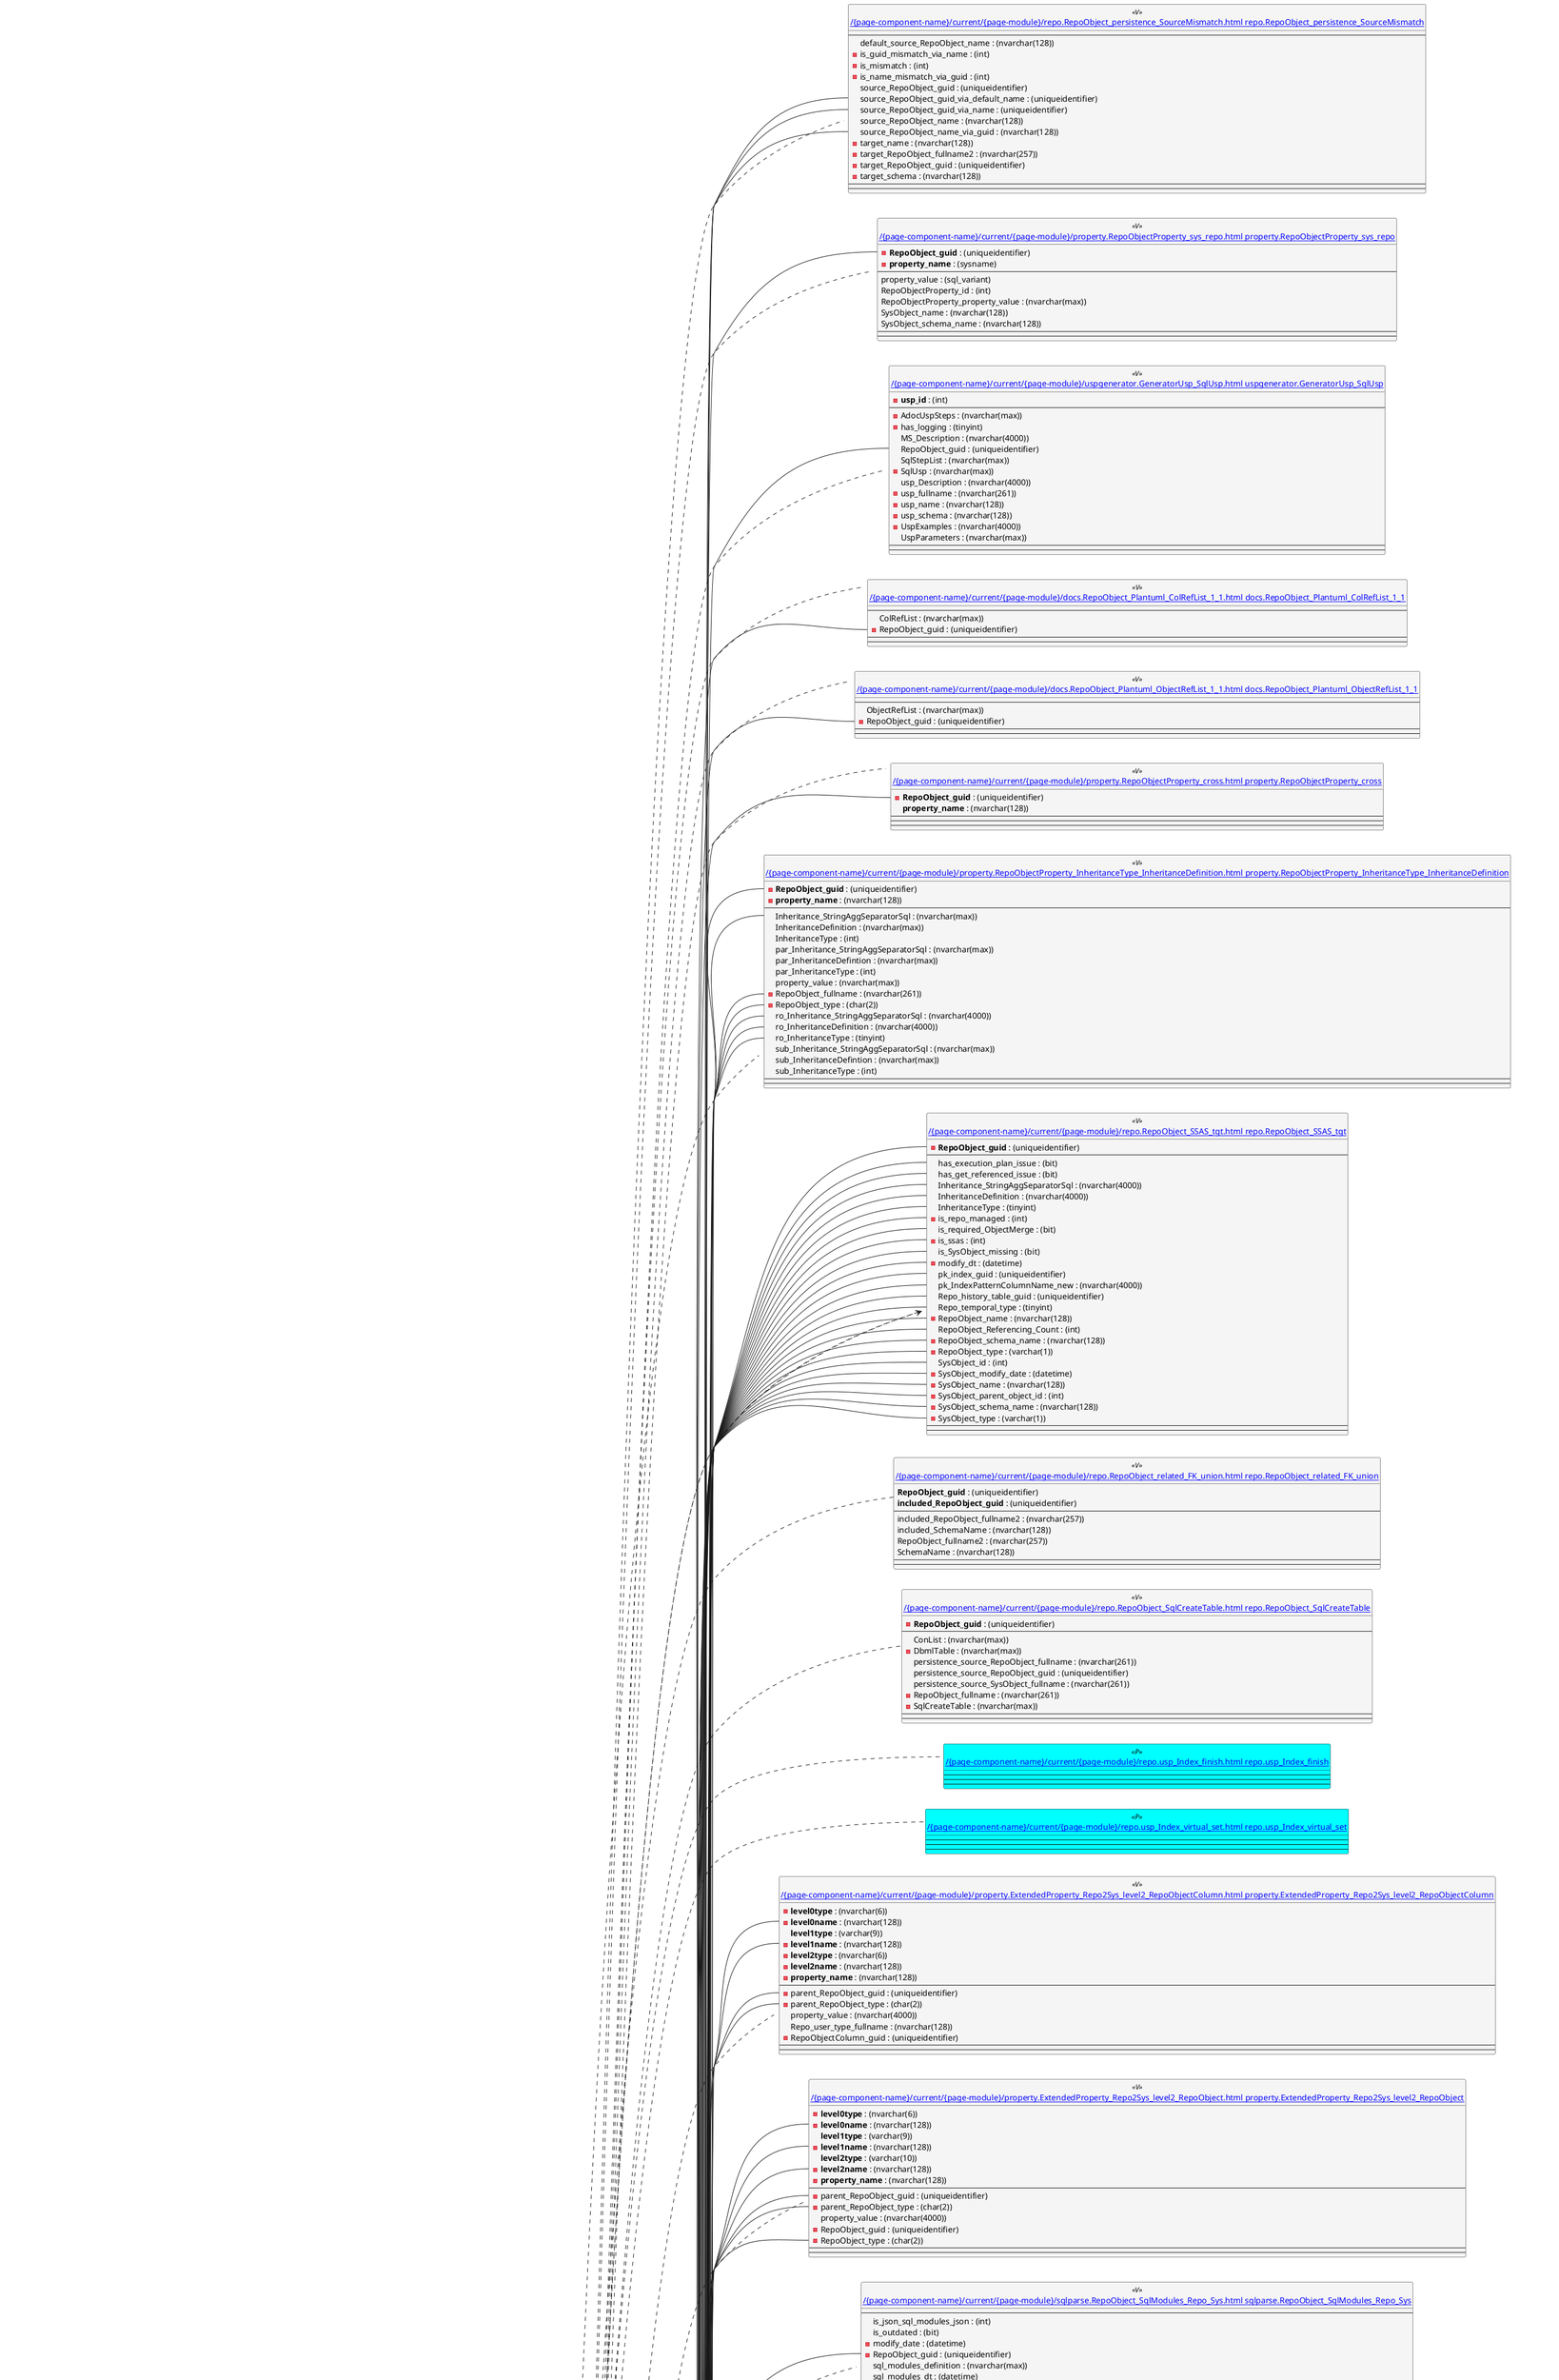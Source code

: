 @startuml
left to right direction
'top to bottom direction
hide circle
'avoide "." issues:
set namespaceSeparator none


skinparam class {
  BackgroundColor White
  BackgroundColor<<FN>> Yellow
  BackgroundColor<<FS>> Yellow
  BackgroundColor<<FT>> LightGray
  BackgroundColor<<IF>> Yellow
  BackgroundColor<<IS>> Yellow
  BackgroundColor<<P>> Aqua
  BackgroundColor<<PC>> Aqua
  BackgroundColor<<SN>> Yellow
  BackgroundColor<<SO>> SlateBlue
  BackgroundColor<<TF>> LightGray
  BackgroundColor<<TR>> Tomato
  BackgroundColor<<U>> White
  BackgroundColor<<V>> WhiteSmoke
  BackgroundColor<<X>> Aqua
}


entity "[[{site-url}/{page-component-name}/current/{page-module}/docs.AntoraNavListPage_by_schema.html docs.AntoraNavListPage_by_schema]]" as docs.AntoraNavListPage_by_schema << V >> {
  - **RepoObject_schema_name** : (nvarchar(128))
  --
  - nav_list : (nvarchar(4000))
  --
  --
}

entity "[[{site-url}/{page-component-name}/current/{page-module}/docs.ftv_RepoObject_Reference_PlantUml_EntityRefList.html docs.ftv_RepoObject_Reference_PlantUml_EntityRefList]]" as docs.ftv_RepoObject_Reference_PlantUml_EntityRefList << IF >> {
  --
  PumlEntityList : (nvarchar(max))
  PumlEntityOnlyPkList : (nvarchar(max))
  Referenced_Depth : (int)
  Referencing_Depth : (int)
  ro_guid : (uniqueidentifier)
  --
  --
}

entity "[[{site-url}/{page-component-name}/current/{page-module}/docs.RepoObject_Plantuml_ColRefList_1_1.html docs.RepoObject_Plantuml_ColRefList_1_1]]" as docs.RepoObject_Plantuml_ColRefList_1_1 << V >> {
  --
  ColRefList : (nvarchar(max))
  - RepoObject_guid : (uniqueidentifier)
  --
  --
}

entity "[[{site-url}/{page-component-name}/current/{page-module}/docs.RepoObject_Plantuml_ObjectRefList_1_1.html docs.RepoObject_Plantuml_ObjectRefList_1_1]]" as docs.RepoObject_Plantuml_ObjectRefList_1_1 << V >> {
  --
  ObjectRefList : (nvarchar(max))
  - RepoObject_guid : (uniqueidentifier)
  --
  --
}

entity "[[{site-url}/{page-component-name}/current/{page-module}/graph.RepoObject_S.html graph.RepoObject_S]]" as graph.RepoObject_S << V >> {
  - **RepoObject_guid** : (uniqueidentifier)
  --
  - RepoObject_fullname : (nvarchar(261))
  RepoObject_fullname2 : (nvarchar(257))
  - RepoObject_type : (char(2))
  --
  --
}

entity "[[{site-url}/{page-component-name}/current/{page-module}/property.ExtendedProperty_Repo2Sys_level1.html property.ExtendedProperty_Repo2Sys_level1]]" as property.ExtendedProperty_Repo2Sys_level1 << V >> {
  - **level0type** : (nvarchar(6))
  - **level0name** : (nvarchar(128))
  **level1type** : (varchar(9))
  - **level1name** : (nvarchar(128))
  - **property_name** : (nvarchar(128))
  --
  level2name : (varchar(128))
  level2type : (varchar(10))
  property_value : (nvarchar(4000))
  - RepoObject_guid : (uniqueidentifier)
  - RepoObject_type : (char(2))
  --
  --
}

entity "[[{site-url}/{page-component-name}/current/{page-module}/property.ExtendedProperty_Repo2Sys_level2_RepoObject.html property.ExtendedProperty_Repo2Sys_level2_RepoObject]]" as property.ExtendedProperty_Repo2Sys_level2_RepoObject << V >> {
  - **level0type** : (nvarchar(6))
  - **level0name** : (nvarchar(128))
  **level1type** : (varchar(9))
  - **level1name** : (nvarchar(128))
  **level2type** : (varchar(10))
  - **level2name** : (nvarchar(128))
  - **property_name** : (nvarchar(128))
  --
  - parent_RepoObject_guid : (uniqueidentifier)
  - parent_RepoObject_type : (char(2))
  property_value : (nvarchar(4000))
  - RepoObject_guid : (uniqueidentifier)
  - RepoObject_type : (char(2))
  --
  --
}

entity "[[{site-url}/{page-component-name}/current/{page-module}/property.ExtendedProperty_Repo2Sys_level2_RepoObjectColumn.html property.ExtendedProperty_Repo2Sys_level2_RepoObjectColumn]]" as property.ExtendedProperty_Repo2Sys_level2_RepoObjectColumn << V >> {
  - **level0type** : (nvarchar(6))
  - **level0name** : (nvarchar(128))
  **level1type** : (varchar(9))
  - **level1name** : (nvarchar(128))
  - **level2type** : (nvarchar(6))
  - **level2name** : (nvarchar(128))
  - **property_name** : (nvarchar(128))
  --
  - parent_RepoObject_guid : (uniqueidentifier)
  - parent_RepoObject_type : (char(2))
  property_value : (nvarchar(4000))
  Repo_user_type_fullname : (nvarchar(128))
  - RepoObjectColumn_guid : (uniqueidentifier)
  --
  --
}

entity "[[{site-url}/{page-component-name}/current/{page-module}/property.RepoObjectColumnProperty_sys_repo.html property.RepoObjectColumnProperty_sys_repo]]" as property.RepoObjectColumnProperty_sys_repo << V >> {
  - **RepoObjectColumn_guid** : (uniqueidentifier)
  - **property_name** : (sysname)
  --
  property_value : (sql_variant)
  RepoObjectColumnProperty_id : (int)
  RepoObjectColumnProperty_property_value : (nvarchar(max))
  SysObject_name : (nvarchar(128))
  SysObject_schema_name : (nvarchar(128))
  SysObjectColumn_name : (nvarchar(128))
  --
  --
}

entity "[[{site-url}/{page-component-name}/current/{page-module}/property.RepoObjectProperty_cross.html property.RepoObjectProperty_cross]]" as property.RepoObjectProperty_cross << V >> {
  - **RepoObject_guid** : (uniqueidentifier)
  **property_name** : (nvarchar(128))
  --
  --
  --
}

entity "[[{site-url}/{page-component-name}/current/{page-module}/property.RepoObjectProperty_ForUpdate.html property.RepoObjectProperty_ForUpdate]]" as property.RepoObjectProperty_ForUpdate << V >> {
  --
  inheritance : (tinyint)
  - property_name : (nvarchar(128))
  property_value : (nvarchar(max))
  - RepoObject_fullname : (nvarchar(261))
  - RepoObject_fullname2 : (nvarchar(257))
  - RepoObject_guid : (uniqueidentifier)
  - RepoObject_name : (nvarchar(128))
  - RepoObject_schema_name : (nvarchar(128))
  - RepoObject_type : (char(2))
  - RepoObjectProperty_id : (int)
  --
  --
}

entity "[[{site-url}/{page-component-name}/current/{page-module}/property.RepoObjectProperty_InheritanceType_InheritanceDefinition.html property.RepoObjectProperty_InheritanceType_InheritanceDefinition]]" as property.RepoObjectProperty_InheritanceType_InheritanceDefinition << V >> {
  - **RepoObject_guid** : (uniqueidentifier)
  - **property_name** : (nvarchar(128))
  --
  Inheritance_StringAggSeparatorSql : (nvarchar(max))
  InheritanceDefinition : (nvarchar(max))
  InheritanceType : (int)
  par_Inheritance_StringAggSeparatorSql : (nvarchar(max))
  par_InheritanceDefintion : (nvarchar(max))
  par_InheritanceType : (int)
  property_value : (nvarchar(max))
  - RepoObject_fullname : (nvarchar(261))
  - RepoObject_type : (char(2))
  ro_Inheritance_StringAggSeparatorSql : (nvarchar(4000))
  ro_InheritanceDefinition : (nvarchar(4000))
  ro_InheritanceType : (tinyint)
  sub_Inheritance_StringAggSeparatorSql : (nvarchar(max))
  sub_InheritanceDefintion : (nvarchar(max))
  sub_InheritanceType : (int)
  --
  --
}

entity "[[{site-url}/{page-component-name}/current/{page-module}/property.RepoObjectProperty_sys_repo.html property.RepoObjectProperty_sys_repo]]" as property.RepoObjectProperty_sys_repo << V >> {
  - **RepoObject_guid** : (uniqueidentifier)
  - **property_name** : (sysname)
  --
  property_value : (sql_variant)
  RepoObjectProperty_id : (int)
  RepoObjectProperty_property_value : (nvarchar(max))
  SysObject_name : (nvarchar(128))
  SysObject_schema_name : (nvarchar(128))
  --
  --
}

entity "[[{site-url}/{page-component-name}/current/{page-module}/property.usp_RepoObjectColumnProperty_set.html property.usp_RepoObjectColumnProperty_set]]" as property.usp_RepoObjectColumnProperty_set << P >> {
  --
  --
  --
}

entity "[[{site-url}/{page-component-name}/current/{page-module}/property.usp_RepoObjectProperty_set.html property.usp_RepoObjectProperty_set]]" as property.usp_RepoObjectProperty_set << P >> {
  --
  --
  --
}

entity "[[{site-url}/{page-component-name}/current/{page-module}/reference.additional_Reference_guid.html reference.additional_Reference_guid]]" as reference.additional_Reference_guid << V >> {
  --
  - is_internal : (int)
  - referenced_AntoraComponent : (nvarchar(128))
  - referenced_AntoraModule : (nvarchar(128))
  referenced_Column : (nvarchar(128))
  referenced_fullname : (nvarchar(261))
  referenced_id : (int)
  - referenced_Object : (nvarchar(128))
  referenced_RepoObject_guid : (uniqueidentifier)
  referenced_RepoObjectColumn_guid : (uniqueidentifier)
  - referenced_Schema : (nvarchar(128))
  referenced_type : (char(2))
  - referencing_AntoraComponent : (nvarchar(128))
  - referencing_AntoraModule : (nvarchar(128))
  referencing_Column : (nvarchar(128))
  referencing_fullname : (nvarchar(261))
  referencing_id : (int)
  - referencing_Object : (nvarchar(128))
  referencing_RepoObject_guid : (uniqueidentifier)
  referencing_RepoObjectColumn_guid : (uniqueidentifier)
  - referencing_Schema : (nvarchar(128))
  referencing_type : (char(2))
  --
  --
}

entity "[[{site-url}/{page-component-name}/current/{page-module}/reference.RepoObject_reference_persistence.html reference.RepoObject_reference_persistence]]" as reference.RepoObject_reference_persistence << V >> {
  **referenced_RepoObject_guid** : (uniqueidentifier)
  - **referencing_RepoObject_guid** : (uniqueidentifier)
  --
  - InformationSource : (varchar(27))
  - referenced_entity_name : (nvarchar(128))
  - referenced_fullname : (nvarchar(261))
  referenced_id : (int)
  - referenced_schema_name : (nvarchar(128))
  referenced_type : (char(2))
  - referencing_entity_name : (nvarchar(128))
  - referencing_fullname : (nvarchar(261))
  referencing_id : (int)
  - referencing_schema_name : (nvarchar(128))
  referencing_type : (varchar(2))
  --
  --
}

entity "[[{site-url}/{page-component-name}/current/{page-module}/reference.RepoObject_reference_virtual.html reference.RepoObject_reference_virtual]]" as reference.RepoObject_reference_virtual << V >> {
  --
  - InformationSource : (varchar(34))
  - referenced_entity_name : (nvarchar(128))
  - referenced_fullname : (nvarchar(261))
  referenced_id : (int)
  - referenced_RepoObject_guid : (uniqueidentifier)
  - referenced_schema_name : (nvarchar(128))
  referenced_type : (char(2))
  - referencing_entity_name : (nvarchar(128))
  - referencing_fullname : (nvarchar(261))
  referencing_id : (int)
  - referencing_RepoObject_guid : (uniqueidentifier)
  - referencing_schema_name : (nvarchar(128))
  referencing_type : (varchar(2))
  --
  --
}

entity "[[{site-url}/{page-component-name}/current/{page-module}/reference.RepoObjectColumn_reference_FirstResultSet.html reference.RepoObjectColumn_reference_FirstResultSet]]" as reference.RepoObjectColumn_reference_FirstResultSet << V >> {
  --
  - InformationSource : (varchar(37))
  is_hidden : (bit)
  is_referenced_object : (bit)
  is_referencing_object_equal_referenced_object : (bit)
  referenced_column_name : (nvarchar(128))
  referenced_entity_name : (nvarchar(128))
  referenced_id : (int)
  referenced_minor_id : (int)
  referenced_node_id : (bigint)
  referenced_RepoObject_guid : (uniqueidentifier)
  referenced_RepoObjectColumn_guid : (uniqueidentifier)
  referenced_schema_name : (nvarchar(128))
  referenced_type : (char(2))
  referencing_column_name : (nvarchar(128))
  - referencing_entity_name : (nvarchar(128))
  referencing_id : (int)
  referencing_minor_id : (int)
  referencing_node_id : (bigint)
  - referencing_RepoObject_guid : (uniqueidentifier)
  referencing_RepoObjectColumn_guid : (uniqueidentifier)
  - referencing_schema_name : (nvarchar(128))
  referencing_type : (char(2))
  --
  --
}

entity "[[{site-url}/{page-component-name}/current/{page-module}/reference.RepoObjectColumn_reference_Persistence.html reference.RepoObjectColumn_reference_Persistence]]" as reference.RepoObjectColumn_reference_Persistence << V >> {
  **referencing_id** : (int)
  **referencing_minor_id** : (int)
  **referenced_id** : (int)
  **referenced_minor_id** : (int)
  --
  definition : (nvarchar(max))
  - InformationSource : (varchar(27))
  is_computed : (bit)
  is_referenced_object : (bit)
  is_referencing_object_equal_referenced_object : (bit)
  - referenced_column_name : (nvarchar(128))
  - referenced_entity_name : (nvarchar(128))
  referenced_node_id : (bigint)
  referenced_RepoObject_guid : (uniqueidentifier)
  - referenced_RepoObjectColumn_guid : (uniqueidentifier)
  - referenced_schema_name : (nvarchar(128))
  referenced_type : (char(2))
  - referencing_column_name : (nvarchar(128))
  - referencing_entity_name : (nvarchar(128))
  referencing_node_id : (bigint)
  - referencing_RepoObject_guid : (uniqueidentifier)
  - referencing_RepoObjectColumn_guid : (uniqueidentifier)
  - referencing_schema_name : (nvarchar(128))
  referencing_type : (char(2))
  --
  --
}

entity "[[{site-url}/{page-component-name}/current/{page-module}/reference.RepoObjectColumn_reference_QueryPlan.html reference.RepoObjectColumn_reference_QueryPlan]]" as reference.RepoObjectColumn_reference_QueryPlan << V >> {
  **referencing_id** : (int)
  **referencing_minor_id** : (int)
  **referenced_id** : (int)
  **referenced_minor_id** : (int)
  --
  definition : (nvarchar(max))
  - InformationSource : (varchar(10))
  is_computed : (bit)
  is_referenced_object : (bit)
  is_referencing_object_equal_referenced_object : (bit)
  is_source_column_name_expression : (bit)
  is_target_column_name_expression : (bit)
  referenced_column_name : (nvarchar(128))
  referenced_entity_name : (nvarchar(128))
  referenced_node_id : (bigint)
  referenced_RepoObject_guid : (uniqueidentifier)
  referenced_RepoObjectColumn_guid : (uniqueidentifier)
  referenced_schema_name : (nvarchar(128))
  referenced_type : (char(2))
  referencing_column_name : (nvarchar(128))
  - referencing_entity_name : (nvarchar(128))
  referencing_node_id : (bigint)
  - referencing_RepoObject_guid : (uniqueidentifier)
  referencing_RepoObjectColumn_guid : (uniqueidentifier)
  - referencing_schema_name : (nvarchar(128))
  referencing_type : (char(2))
  source_schema_name_quoted : (nvarchar(128))
  source_table_name_quoted : (nvarchar(128))
  --
  --
}

entity "[[{site-url}/{page-component-name}/current/{page-module}/reference.RepoObjectColumn_reference_SqlModules.html reference.RepoObjectColumn_reference_SqlModules]]" as reference.RepoObjectColumn_reference_SqlModules << V >> {
  **referencing_id** : (int)
  **referencing_minor_id** : (int)
  **referenced_id** : (int)
  **referenced_minor_id** : (int)
  --
  definition : (nvarchar(max))
  - InformationSource : (varchar(27))
  is_computed : (bit)
  is_referenced_object : (bit)
  is_referencing_object_equal_referenced_object : (bit)
  - referenced_column_name : (nvarchar(128))
  - referenced_entity_name : (nvarchar(128))
  referenced_node_id : (bigint)
  - referenced_RepoObject_guid : (uniqueidentifier)
  - referenced_RepoObjectColumn_guid : (uniqueidentifier)
  - referenced_schema_name : (nvarchar(128))
  referenced_type : (char(2))
  - referencing_column_name : (nvarchar(128))
  - referencing_entity_name : (nvarchar(128))
  referencing_node_id : (bigint)
  - referencing_RepoObject_guid : (uniqueidentifier)
  - referencing_RepoObjectColumn_guid : (uniqueidentifier)
  - referencing_schema_name : (nvarchar(128))
  referencing_type : (char(2))
  SysObject_fullname : (nvarchar(261))
  --
  --
}

entity "[[{site-url}/{page-component-name}/current/{page-module}/reference.usp_RepoObject_update_SysObjectQueryPlan.html reference.usp_RepoObject_update_SysObjectQueryPlan]]" as reference.usp_RepoObject_update_SysObjectQueryPlan << P >> {
  --
  --
  --
}

entity "[[{site-url}/{page-component-name}/current/{page-module}/reference.usp_RepoObjectSource_FirstResultSet.html reference.usp_RepoObjectSource_FirstResultSet]]" as reference.usp_RepoObjectSource_FirstResultSet << P >> {
  --
  --
  --
}

entity "[[{site-url}/{page-component-name}/current/{page-module}/reference.usp_RepoObjectSource_QueryPlan.html reference.usp_RepoObjectSource_QueryPlan]]" as reference.usp_RepoObjectSource_QueryPlan << P >> {
  --
  --
  --
}

entity "[[{site-url}/{page-component-name}/current/{page-module}/reference.usp_RepoObjectSource_virtual_set.html reference.usp_RepoObjectSource_virtual_set]]" as reference.usp_RepoObjectSource_virtual_set << P >> {
  --
  --
  --
}

entity "[[{site-url}/{page-component-name}/current/{page-module}/reference.usp_update_Referencing_Count.html reference.usp_update_Referencing_Count]]" as reference.usp_update_Referencing_Count << P >> {
  --
  --
  --
}

entity "[[{site-url}/{page-component-name}/current/{page-module}/repo.check_IndexColumn_virtual_referenced_setpoint.html repo.check_IndexColumn_virtual_referenced_setpoint]]" as repo.check_IndexColumn_virtual_referenced_setpoint << V >> {
  - **index_guid** : (uniqueidentifier)
  - **index_column_id** : (int)
  --
  referenced_index_guid : (uniqueidentifier)
  referenced_RepoObject_guid : (uniqueidentifier)
  referenced_RepoObjectColumn_guid : (uniqueidentifier)
  referencing_RepoObject_guid : (uniqueidentifier)
  referencing_RepoObjectColumn_guid : (uniqueidentifier)
  RepoObject_guid_s : (uniqueidentifier)
  RepoObject_guid_t : (uniqueidentifier)
  RepoObjectColumn_guid_t : (uniqueidentifier)
  SysObject_fullname_s : (nvarchar(261))
  SysObject_fullname_t : (nvarchar(261))
  SysObjectColumn_name_s : (nvarchar(128))
  SysObjectColumn_name_t : (nvarchar(128))
  --
  --
}

entity "[[{site-url}/{page-component-name}/current/{page-module}/repo.Index_Settings_ForUpdate.html repo.Index_Settings_ForUpdate]]" as repo.Index_Settings_ForUpdate << V >> {
  --
  - index_guid : (uniqueidentifier)
  index_name : (nvarchar(128))
  IndexPatternColumnDatatype : (nvarchar(4000))
  IndexPatternColumnName : (nvarchar(4000))
  IndexSemanticGroup : (nvarchar(512))
  - is_create_constraint : (bit)
  parent_RepoObject_guid : (uniqueidentifier)
  RepoObject_fullname : (nvarchar(261))
  --
  --
}

entity "[[{site-url}/{page-component-name}/current/{page-module}/repo.Index_virtual_ForUpdate.html repo.Index_virtual_ForUpdate]]" as repo.Index_virtual_ForUpdate << V >> {
  - **index_guid** : (uniqueidentifier)
  --
  - has_managedName : (bit)
  index_name : (nvarchar(128))
  - index_type : (tinyint)
  IndexPatternColumnDatatype : (nvarchar(4000))
  IndexPatternColumnName : (nvarchar(4000))
  IndexSemanticGroup : (nvarchar(512))
  - is_index_disabled : (bit)
  - is_index_primary_key : (bit)
  - is_index_unique : (bit)
  is_persistence : (bit)
  is_repo_managed : (bit)
  - parent_RepoObject_guid : (uniqueidentifier)
  referenced_index_guid : (uniqueidentifier)
  - RepoObject_fullname : (nvarchar(261))
  - RepoObject_fullname2 : (nvarchar(257))
  RowNumberInReferencing : (int)
  - SysObject_fullname : (nvarchar(261))
  - SysObject_fullname2 : (nvarchar(257))
  --
  --
}

entity "[[{site-url}/{page-component-name}/current/{page-module}/repo.Index_virtual_SysObject.html repo.Index_virtual_SysObject]]" as repo.Index_virtual_SysObject << V >> {
  - **index_guid** : (uniqueidentifier)
  --
  index_name : (nvarchar(128))
  IndexPatternColumnDatatype : (nvarchar(4000))
  IndexPatternColumnName : (nvarchar(4000))
  IndexSemanticGroup : (nvarchar(512))
  - is_index_disabled : (bit)
  - is_index_primary_key : (bit)
  - is_index_unique : (bit)
  - parent_RepoObject_guid : (uniqueidentifier)
  pk_index_guid : (uniqueidentifier)
  referenced_index_guid : (uniqueidentifier)
  SysObject_id : (int)
  - SysObject_name : (nvarchar(128))
  - SysObject_schema_name : (nvarchar(128))
  SysObject_type : (char(2))
  --
  --
}

entity "[[{site-url}/{page-component-name}/current/{page-module}/repo.IndexColumn_ReferencedReferencing_HasFullColumnsInReferencing_check.html repo.IndexColumn_ReferencedReferencing_HasFullColumnsInReferencing_check]]" as repo.IndexColumn_ReferencedReferencing_HasFullColumnsInReferencing_check << V >> {
  --
  - index_column_id : (int)
  index_guid : (uniqueidentifier)
  IndexPatternColumnDatatype : (nvarchar(4000))
  IndexPatternColumnName : (nvarchar(4000))
  IndexSemanticGroup : (nvarchar(512))
  is_descending_key : (bit)
  referenced_RepoObject_fullname : (nvarchar(261))
  referenced_RepoObject_guid : (uniqueidentifier)
  referenced_RepoObjectColumn_guid : (uniqueidentifier)
  referenced_RepoObjectColumn_name : (nvarchar(128))
  referencing_RepoObject_fullname : (nvarchar(261))
  referencing_RepoObject_guid : (uniqueidentifier)
  referencing_RepoObjectColumn_guid : (uniqueidentifier)
  referencing_RepoObjectColumn_name : (nvarchar(128))
  RowNumberInReferencing : (bigint)
  --
  --
}

entity "[[{site-url}/{page-component-name}/current/{page-module}/repo.IndexColumn_ssas_gross.html repo.IndexColumn_ssas_gross]]" as repo.IndexColumn_ssas_gross << V >> {
  --
  column_user_type_fullname : (nvarchar(128))
  - index_column_id : (int)
  - index_guid : (uniqueidentifier)
  - index_name : (nvarchar(450))
  is_descending_key : (bit)
  - is_index_primary_key : (bit)
  is_index_real : (bit)
  - is_index_unique : (bit)
  - Object_column_name : (nvarchar(128))
  parent_Object_fullname : (nvarchar(261))
  parent_Object_name : (nvarchar(128))
  - parent_RepoObject_guid : (uniqueidentifier)
  parent_schema_name : (nvarchar(128))
  - RepoObjectColumn_guid : (uniqueidentifier)
  --
  --
}

entity "[[{site-url}/{page-component-name}/current/{page-module}/repo.IndexColumn_virtual_gross.html repo.IndexColumn_virtual_gross]]" as repo.IndexColumn_virtual_gross << V >> {
  - **index_column_id** : (int)
  --
  column_user_type_fullname : (nvarchar(128))
  - index_guid : (uniqueidentifier)
  index_name : (nvarchar(128))
  - is_descending_key : (bit)
  - is_index_primary_key : (bit)
  is_index_real : (bit)
  - is_index_unique : (bit)
  - Object_column_name : (nvarchar(128))
  parent_Object_fullname : (nvarchar(261))
  parent_Object_name : (nvarchar(128))
  - parent_RepoObject_guid : (uniqueidentifier)
  parent_schema_name : (nvarchar(128))
  - RepoObjectColumn_guid : (uniqueidentifier)
  --
  --
}

entity "[[{site-url}/{page-component-name}/current/{page-module}/repo.RepoObject.html repo.RepoObject]]" as repo.RepoObject << U >> {
  - **RepoObject_guid** : (uniqueidentifier)
  --
  has_execution_plan_issue : (bit)
  has_get_referenced_issue : (bit)
  Inheritance_StringAggSeparatorSql : (nvarchar(4000))
  InheritanceDefinition : (nvarchar(4000))
  InheritanceType : (tinyint)
  - is_DocsExclude : (bit)
  is_repo_managed : (bit)
  is_required_ObjectMerge : (bit)
  - is_ssas : (bit)
  is_SysObject_missing : (bit)
  - modify_dt : (datetime)
  pk_index_guid : (uniqueidentifier)
  pk_IndexPatternColumnName_new : (nvarchar(4000))
  Repo_history_table_guid : (uniqueidentifier)
  Repo_temporal_type : (tinyint)
  - RepoObject_name : (nvarchar(128))
  RepoObject_Referencing_Count : (int)
  - RepoObject_schema_name : (nvarchar(128))
  - RepoObject_type : (char(2))
  SysObject_id : (int)
  SysObject_modify_date : (datetime)
  - SysObject_name : (nvarchar(128))
  - SysObject_parent_object_id : (int)
  - SysObject_schema_name : (nvarchar(128))
  SysObject_type : (char(2))
  ~ has_different_sys_names : (bit)
  # is_RepoObject_name_uniqueidentifier : (int)
  # is_SysObject_name_uniqueidentifier : (int)
  ~ node_id : (bigint)
  # RepoObject_fullname : (nvarchar(261))
  # RepoObject_fullname2 : (nvarchar(257))
  # SysObject_fullname : (nvarchar(261))
  # SysObject_fullname2 : (nvarchar(257))
  ~ SysObject_query_sql : (nvarchar(406))
  # usp_persistence_fullname2 : (nvarchar(269))
  # usp_persistence_name : (nvarchar(140))
  --
  --
}

entity "[[{site-url}/{page-component-name}/current/{page-module}/repo.RepoObject__after_update.html repo.RepoObject__after_update]]" as repo.RepoObject__after_update << TR >> {
  --
  --
  --
}

entity "[[{site-url}/{page-component-name}/current/{page-module}/repo.RepoObject_fullname_u_v.html repo.RepoObject_fullname_u_v]]" as repo.RepoObject_fullname_u_v << V >> {
  - **RepoObject_fullname** : (nvarchar(261))
  --
  --
  --
}

entity "[[{site-url}/{page-component-name}/current/{page-module}/repo.RepoObject_gross.html repo.RepoObject_gross]]" as repo.RepoObject_gross << V >> {
  - **RepoObject_guid** : (uniqueidentifier)
  --
  Description : (nvarchar(max))
  has_different_sys_names : (bit)
  has_execution_plan_issue : (bit)
  has_get_referenced_issue : (bit)
  has_history : (bit)
  has_history_columns : (bit)
  history_schema_name : (nvarchar(128))
  history_table_name : (nvarchar(128))
  Inheritance_StringAggSeparatorSql : (nvarchar(4000))
  InheritanceDefinition : (nvarchar(4000))
  InheritanceType : (tinyint)
  - is_DocsExclude : (bit)
  is_DocsOutput : (int)
  - is_in_reference : (int)
  is_persistence : (bit)
  is_persistence_check_duplicate_per_pk : (bit)
  is_persistence_check_for_empty_source : (bit)
  is_persistence_delete_changed : (bit)
  is_persistence_delete_missing : (bit)
  is_persistence_insert : (bit)
  is_persistence_merge_delete_missing : (bit)
  is_persistence_merge_insert : (bit)
  is_persistence_merge_update_changed : (bit)
  is_persistence_truncate : (bit)
  is_persistence_update_changed : (bit)
  is_repo_managed : (bit)
  - is_RepoObject_name_uniqueidentifier : (int)
  is_required_ObjectMerge : (bit)
  - is_ssas : (bit)
  is_SysObject_missing : (bit)
  - is_SysObject_name_uniqueidentifier : (int)
  - modify_dt : (datetime)
  node_id : (bigint)
  persistence_source_RepoObject_fullname : (nvarchar(261))
  persistence_source_RepoObject_fullname2 : (nvarchar(257))
  persistence_source_RepoObject_guid : (uniqueidentifier)
  persistence_source_RepoObject_xref : (nvarchar(269))
  persistence_source_SysObject_fullname : (nvarchar(261))
  persistence_source_SysObject_fullname2 : (nvarchar(257))
  persistence_source_SysObject_xref : (nvarchar(269))
  pk_index_guid : (uniqueidentifier)
  pk_IndexPatternColumnDatatype : (nvarchar(4000))
  pk_IndexPatternColumnName : (nvarchar(4000))
  pk_IndexPatternColumnName_new : (nvarchar(4000))
  pk_IndexSemanticGroup : (nvarchar(512))
  Property_ms_description : (nvarchar(4000))
  Repo_history_table_guid : (uniqueidentifier)
  Repo_temporal_type : (tinyint)
  - RepoObject_fullname : (nvarchar(261))
  - RepoObject_fullname2 : (nvarchar(257))
  - RepoObject_name : (nvarchar(128))
  RepoObject_Referencing_Count : (int)
  - RepoObject_schema_name : (nvarchar(128))
  - RepoObject_type : (char(2))
  RepoObject_type_name : (nvarchar(128))
  source_filter : (nvarchar(4000))
  - SysObject_fullname : (nvarchar(261))
  - SysObject_fullname2 : (nvarchar(257))
  SysObject_id : (int)
  SysObject_modify_date : (datetime)
  - SysObject_name : (nvarchar(128))
  - SysObject_parent_object_id : (int)
  SysObject_query_executed_dt : (datetime)
  SysObject_query_plan : (xml)
  - SysObject_query_sql : (nvarchar(406))
  - SysObject_schema_name : (nvarchar(128))
  SysObject_type : (char(2))
  SysObject_type_name : (nvarchar(128))
  tables_dataCategory : (nvarchar(500))
  tables_description : (nvarchar(max))
  tables_isHidden : (nvarchar(500))
  target_filter : (nvarchar(4000))
  temporal_type : (tinyint)
  - usp_persistence_name : (nvarchar(140))
  usp_persistence_RepoObject_guid : (uniqueidentifier)
  --
  --
}

entity "[[{site-url}/{page-component-name}/current/{page-module}/repo.RepoObject_persistence_column.html repo.RepoObject_persistence_column]]" as repo.RepoObject_persistence_column << V >> {
  - **target_RepoObject_guid** : (uniqueidentifier)
  **RepoObjectColumn_guid_s** : (uniqueidentifier)
  --
  - has_history : (bit)
  - has_history_columns : (bit)
  history_schema_name : (nvarchar(128))
  history_table_name : (nvarchar(128))
  is_persistence : (bit)
  - is_persistence_check_for_empty_source : (bit)
  - is_persistence_delete_changed : (bit)
  - is_persistence_delete_missing : (bit)
  - is_persistence_insert : (bit)
  - is_persistence_truncate : (bit)
  - is_persistence_update_changed : (bit)
  is_repo_managed_t : (bit)
  - RepoObject_name_t : (nvarchar(128))
  - RepoObject_schema_name_t : (nvarchar(128))
  - RepoObject_type_t : (char(2))
  RepoObjectColumn_name_t : (nvarchar(128))
  source_RepoObject_guid : (uniqueidentifier)
  SysObject_name_s : (nvarchar(128))
  SysObject_schema_name_s : (nvarchar(128))
  SysObject_type_s : (char(2))
  SysObjectColumn_name_s : (nvarchar(128))
  --
  --
}

entity "[[{site-url}/{page-component-name}/current/{page-module}/repo.RepoObject_persistence_ForUpdate.html repo.RepoObject_persistence_ForUpdate]]" as repo.RepoObject_persistence_ForUpdate << V >> {
  - **target_RepoObject_guid** : (uniqueidentifier)
  --
  default_source_RepoObject_name : (nvarchar(128))
  - has_history : (bit)
  - has_history_columns : (bit)
  history_schema_name : (nvarchar(128))
  history_table_name : (nvarchar(128))
  is_persistence : (bit)
  - is_persistence_check_duplicate_per_pk : (bit)
  - is_persistence_check_for_empty_source : (bit)
  - is_persistence_delete_changed : (bit)
  - is_persistence_delete_missing : (bit)
  - is_persistence_insert : (bit)
  - is_persistence_truncate : (bit)
  - is_persistence_update_changed : (bit)
  source_RepoObject_guid : (uniqueidentifier)
  source_RepoObject_name : (nvarchar(128))
  - target_name : (nvarchar(128))
  - target_RepoObject_fullname : (nvarchar(261))
  - target_RepoObject_fullname2 : (nvarchar(257))
  - target_schema : (nvarchar(128))
  temporal_type : (tinyint)
  --
  --
}

entity "[[{site-url}/{page-component-name}/current/{page-module}/repo.RepoObject_persistence_ObjectNames.html repo.RepoObject_persistence_ObjectNames]]" as repo.RepoObject_persistence_ObjectNames << V >> {
  - **target_RepoObject_guid** : (uniqueidentifier)
  --
  - has_history : (bit)
  - has_history_columns : (bit)
  history_schema_name : (nvarchar(128))
  history_table_name : (nvarchar(128))
  is_persistence : (bit)
  - is_persistence_check_for_empty_source : (bit)
  - is_persistence_delete_changed : (bit)
  - is_persistence_delete_missing : (bit)
  - is_persistence_insert : (bit)
  - is_persistence_truncate : (bit)
  - is_persistence_update_changed : (bit)
  is_repo_managed_t : (bit)
  - RepoObject_name_t : (nvarchar(128))
  - RepoObject_schema_name_t : (nvarchar(128))
  - RepoObject_type_t : (char(2))
  source_RepoObject_guid : (uniqueidentifier)
  SysObject_name_s : (nvarchar(128))
  SysObject_schema_name_s : (nvarchar(128))
  SysObject_type_s : (char(2))
  --
  --
}

entity "[[{site-url}/{page-component-name}/current/{page-module}/repo.RepoObject_persistence_SourceMismatch.html repo.RepoObject_persistence_SourceMismatch]]" as repo.RepoObject_persistence_SourceMismatch << V >> {
  --
  default_source_RepoObject_name : (nvarchar(128))
  - is_guid_mismatch_via_name : (int)
  - is_mismatch : (int)
  - is_name_mismatch_via_guid : (int)
  source_RepoObject_guid : (uniqueidentifier)
  source_RepoObject_guid_via_default_name : (uniqueidentifier)
  source_RepoObject_guid_via_name : (uniqueidentifier)
  source_RepoObject_name : (nvarchar(128))
  source_RepoObject_name_via_guid : (nvarchar(128))
  - target_name : (nvarchar(128))
  - target_RepoObject_fullname2 : (nvarchar(257))
  - target_RepoObject_guid : (uniqueidentifier)
  - target_schema : (nvarchar(128))
  --
  --
}

entity "[[{site-url}/{page-component-name}/current/{page-module}/repo.RepoObject_related_FK_union.html repo.RepoObject_related_FK_union]]" as repo.RepoObject_related_FK_union << V >> {
  **RepoObject_guid** : (uniqueidentifier)
  **included_RepoObject_guid** : (uniqueidentifier)
  --
  included_RepoObject_fullname2 : (nvarchar(257))
  included_SchemaName : (nvarchar(128))
  RepoObject_fullname2 : (nvarchar(257))
  SchemaName : (nvarchar(128))
  --
  --
}

entity "[[{site-url}/{page-component-name}/current/{page-module}/repo.RepoObject_RequiredRepoObjectMerge.html repo.RepoObject_RequiredRepoObjectMerge]]" as repo.RepoObject_RequiredRepoObjectMerge << V >> {
  - **RepoObject_guid** : (uniqueidentifier)
  --
  - RepoObject_fullname : (nvarchar(261))
  - RepoObject_name : (nvarchar(128))
  - RepoObject_schema_name : (nvarchar(128))
  - ro2_RepoObject_fullname : (nvarchar(261))
  - ro2_RepoObject_guid : (uniqueidentifier)
  - ro2_RepoObject_name : (nvarchar(128))
  - ro2_RepoObject_schema_name : (nvarchar(128))
  - ro2_SysObject_fullname : (nvarchar(261))
  - ro2_SysObject_name : (nvarchar(128))
  - SysObject_fullname : (nvarchar(261))
  - SysObject_name : (nvarchar(128))
  - SysObject_schema_name : (nvarchar(128))
  --
  --
}

entity "[[{site-url}/{page-component-name}/current/{page-module}/repo.RepoObject_SqlCreateTable.html repo.RepoObject_SqlCreateTable]]" as repo.RepoObject_SqlCreateTable << V >> {
  - **RepoObject_guid** : (uniqueidentifier)
  --
  ConList : (nvarchar(max))
  - DbmlTable : (nvarchar(max))
  persistence_source_RepoObject_fullname : (nvarchar(261))
  persistence_source_RepoObject_guid : (uniqueidentifier)
  persistence_source_SysObject_fullname : (nvarchar(261))
  - RepoObject_fullname : (nvarchar(261))
  - SqlCreateTable : (nvarchar(max))
  --
  --
}

entity "[[{site-url}/{page-component-name}/current/{page-module}/repo.RepoObject_SSAS_tgt.html repo.RepoObject_SSAS_tgt]]" as repo.RepoObject_SSAS_tgt << V >> {
  - **RepoObject_guid** : (uniqueidentifier)
  --
  has_execution_plan_issue : (bit)
  has_get_referenced_issue : (bit)
  Inheritance_StringAggSeparatorSql : (nvarchar(4000))
  InheritanceDefinition : (nvarchar(4000))
  InheritanceType : (tinyint)
  - is_repo_managed : (int)
  is_required_ObjectMerge : (bit)
  - is_ssas : (int)
  is_SysObject_missing : (bit)
  - modify_dt : (datetime)
  pk_index_guid : (uniqueidentifier)
  pk_IndexPatternColumnName_new : (nvarchar(4000))
  Repo_history_table_guid : (uniqueidentifier)
  Repo_temporal_type : (tinyint)
  - RepoObject_name : (nvarchar(128))
  RepoObject_Referencing_Count : (int)
  - RepoObject_schema_name : (nvarchar(128))
  - RepoObject_type : (varchar(1))
  SysObject_id : (int)
  - SysObject_modify_date : (datetime)
  - SysObject_name : (nvarchar(128))
  - SysObject_parent_object_id : (int)
  - SysObject_schema_name : (nvarchar(128))
  - SysObject_type : (varchar(1))
  --
  --
}

entity "[[{site-url}/{page-component-name}/current/{page-module}/repo.RepoObject_wo_referencing.html repo.RepoObject_wo_referencing]]" as repo.RepoObject_wo_referencing << V >> {
  --
  is_repo_managed : (bit)
  - is_RepoObject_name_uniqueidentifier : (int)
  - RepoObject_fullname : (nvarchar(261))
  - RepoObject_fullname2 : (nvarchar(257))
  - RepoObject_guid : (uniqueidentifier)
  - RepoObject_name : (nvarchar(128))
  RepoObject_Referencing_Count : (int)
  - RepoObject_schema_name : (nvarchar(128))
  - RepoObject_type : (char(2))
  --
  --
}

entity "[[{site-url}/{page-component-name}/current/{page-module}/repo.RepoObjectColumn_gross.html repo.RepoObjectColumn_gross]]" as repo.RepoObjectColumn_gross << V >> {
  - **RepoObjectColumn_guid** : (uniqueidentifier)
  --
  - Column_name : (nvarchar(128))
  Description : (nvarchar(max))
  has_different_sys_names : (bit)
  has_get_referenced_issue : (bit)
  Inheritance_StringAggSeparatorSql : (nvarchar(4000))
  InheritanceDefinition : (nvarchar(4000))
  InheritanceType : (tinyint)
  is_persistence_no_check : (bit)
  is_persistence_no_include : (bit)
  is_persistence_no_update : (bit)
  is_query_plan_expression : (bit)
  is_repo_managed : (bit)
  - is_RepoObject_name_uniqueidentifier : (int)
  - is_RepoObjectColumn_name_uniqueidentifier : (int)
  is_required_ColumnMerge : (bit)
  - is_ssas : (bit)
  is_SysObject_missing : (bit)
  - is_SysObject_name_uniqueidentifier : (int)
  is_SysObjectColumn_missing : (bit)
  - is_SysObjectColumn_name_uniqueidentifier : (int)
  - modify_dt : (datetime)
  node_id : (bigint)
  persistence_source_RepoObject_guid : (uniqueidentifier)
  persistence_source_RepoObjectColumn_guid : (uniqueidentifier)
  pk_index_guid : (uniqueidentifier)
  Property_ms_description : (nvarchar(4000))
  Referencing_Count : (int)
  Repo_default_definition : (nvarchar(max))
  Repo_default_is_system_named : (bit)
  Repo_default_name : (nvarchar(128))
  Repo_definition : (nvarchar(max))
  - Repo_generated_always_type : (tinyint)
  Repo_graph_type : (int)
  Repo_increment_value : (sql_variant)
  - Repo_is_computed : (bit)
  - Repo_is_identity : (bit)
  Repo_is_nullable : (bit)
  Repo_is_persisted : (bit)
  Repo_seed_value : (sql_variant)
  Repo_user_type_fullname : (nvarchar(128))
  Repo_user_type_name : (nvarchar(128))
  Repo_uses_database_collation : (bit)
  - RepoObject_fullname : (nvarchar(261))
  - RepoObject_fullname2 : (nvarchar(257))
  - RepoObject_guid : (uniqueidentifier)
  - RepoObject_name : (nvarchar(128))
  RepoObject_Referencing_Count : (int)
  - RepoObject_schema_name : (nvarchar(128))
  - RepoObject_type : (char(2))
  RepoObjectColumn_column_id : (int)
  - RepoObjectColumn_fullname : (nvarchar(520))
  - RepoObjectColumn_fullname2 : (nvarchar(386))
  - RepoObjectColumn_name : (nvarchar(128))
  - SysObject_fullname : (nvarchar(261))
  - SysObject_fullname2 : (nvarchar(257))
  SysObject_id : (int)
  SysObject_modify_date : (datetime)
  - SysObject_name : (nvarchar(128))
  - SysObject_parent_object_id : (int)
  - SysObject_schema_name : (nvarchar(128))
  SysObject_type : (char(2))
  SysObjectColumn_column_id : (int)
  - SysObjectColumn_name : (nvarchar(128))
  tabcol_Description : (nvarchar(max))
  tabcol_DisplayFolder : (nvarchar(500))
  tabcol_Expression : (nvarchar(max))
  tabcol_FormatString : (nvarchar(500))
  - tabcol_IsHidden : (bit)
  - tabcol_IsKey : (bit)
  - tabcol_IsUnique : (bit)
  tabcol_SummarizeBy : (nvarchar(500))
  tabcol_Type : (nvarchar(500))
  --
  --
}

entity "[[{site-url}/{page-component-name}/current/{page-module}/repo.RepoObjectColumn_MissingSource_TypeV.html repo.RepoObjectColumn_MissingSource_TypeV]]" as repo.RepoObjectColumn_MissingSource_TypeV << V >> {
  - **RepoObjectColumn_guid** : (uniqueidentifier)
  --
  has_different_sys_names : (bit)
  is_query_plan_expression : (bit)
  - is_RepoObjectColumn_name_uniqueidentifier : (int)
  is_SysObjectColumn_missing : (bit)
  - is_SysObjectColumn_name_uniqueidentifier : (int)
  persistence_source_RepoObjectColumn_guid : (uniqueidentifier)
  Referencing_Count : (int)
  Repo_default_definition : (nvarchar(max))
  Repo_default_is_system_named : (bit)
  Repo_default_name : (nvarchar(128))
  Repo_definition : (nvarchar(max))
  - Repo_generated_always_type : (tinyint)
  Repo_graph_type : (int)
  Repo_increment_value : (sql_variant)
  - Repo_is_computed : (bit)
  - Repo_is_identity : (bit)
  Repo_is_nullable : (bit)
  Repo_is_persisted : (bit)
  Repo_seed_value : (sql_variant)
  Repo_user_type_fullname : (nvarchar(128))
  Repo_user_type_name : (nvarchar(128))
  Repo_uses_database_collation : (bit)
  - RepoObject_fullname : (nvarchar(261))
  - RepoObject_guid : (uniqueidentifier)
  - RepoObjectColumn_name : (nvarchar(128))
  - SysObject_fullname : (nvarchar(261))
  SysObjectColumn_column_id : (int)
  - SysObjectColumn_name : (nvarchar(128))
  --
  --
}

entity "[[{site-url}/{page-component-name}/current/{page-module}/repo.SysColumn_RepoObjectColumn_via_guid.html repo.SysColumn_RepoObjectColumn_via_guid]]" as repo.SysColumn_RepoObjectColumn_via_guid << V >> {
  --
  default_definition : (nvarchar(max))
  default_is_system_named : (bit)
  default_name : (sysname)
  definition : (nvarchar(max))
  generated_always_type : (tinyint)
  graph_type : (int)
  has_different_sys_names : (bit)
  increment_value : (sql_variant)
  - is_computed : (bit)
  - is_identity : (bit)
  is_nullable : (bit)
  is_persisted : (bit)
  is_query_plan_expression : (bit)
  is_repo_managed : (bit)
  is_RepoObjectColumn_name_uniqueidentifier : (int)
  is_SysObjectColumn_missing : (bit)
  is_SysObjectColumn_name_uniqueidentifier : (int)
  persistence_source_RepoObjectColumn_guid : (uniqueidentifier)
  Referencing_Count : (int)
  Repo_default_definition : (nvarchar(max))
  Repo_default_is_system_named : (bit)
  Repo_default_name : (nvarchar(128))
  Repo_definition : (nvarchar(max))
  Repo_generated_always_type : (tinyint)
  Repo_graph_type : (int)
  Repo_increment_value : (sql_variant)
  Repo_is_computed : (bit)
  Repo_is_identity : (bit)
  Repo_is_nullable : (bit)
  Repo_is_persisted : (bit)
  Repo_seed_value : (sql_variant)
  Repo_user_type_fullname : (nvarchar(128))
  Repo_user_type_name : (nvarchar(128))
  Repo_uses_database_collation : (bit)
  RepoObject_fullname : (nvarchar(261))
  RepoObject_guid : (uniqueidentifier)
  RepoObjectColumn_guid : (uniqueidentifier)
  RepoObjectColumn_name : (nvarchar(128))
  RowNumberOverName : (bigint)
  seed_value : (sql_variant)
  - SysObject_column_id : (int)
  SysObject_column_name : (sysname)
  SysObject_fullname : (nvarchar(261))
  - SysObject_id : (int)
  SysObject_name : (nvarchar(128))
  SysObject_RepoObject_guid : (uniqueidentifier)
  SysObject_RepoObjectColumn_guid : (uniqueidentifier)
  SysObject_schema_name : (nvarchar(128))
  SysObject_type : (char(2))
  SysObjectColumn_column_id : (int)
  SysObjectColumn_name : (nvarchar(128))
  user_type_fullname : (nvarchar(182))
  user_type_name : (sysname)
  uses_database_collation : (bit)
  --
  --
}

entity "[[{site-url}/{page-component-name}/current/{page-module}/repo.SysColumn_RepoObjectColumn_via_name.html repo.SysColumn_RepoObjectColumn_via_name]]" as repo.SysColumn_RepoObjectColumn_via_name << V >> {
  --
  default_definition : (nvarchar(max))
  default_is_system_named : (bit)
  default_name : (sysname)
  definition : (nvarchar(max))
  generated_always_type : (tinyint)
  graph_type : (int)
  has_different_sys_names : (bit)
  increment_value : (sql_variant)
  - is_computed : (bit)
  - is_identity : (bit)
  is_nullable : (bit)
  is_persisted : (bit)
  is_query_plan_expression : (bit)
  is_repo_managed : (bit)
  is_RepoObjectColumn_name_uniqueidentifier : (int)
  is_SysObjectColumn_missing : (bit)
  is_SysObjectColumn_name_uniqueidentifier : (int)
  persistence_source_RepoObjectColumn_guid : (uniqueidentifier)
  Referencing_Count : (int)
  Repo_default_definition : (nvarchar(max))
  Repo_default_is_system_named : (bit)
  Repo_default_name : (nvarchar(128))
  Repo_definition : (nvarchar(max))
  Repo_generated_always_type : (tinyint)
  Repo_graph_type : (int)
  Repo_increment_value : (sql_variant)
  Repo_is_computed : (bit)
  Repo_is_identity : (bit)
  Repo_is_nullable : (bit)
  Repo_is_persisted : (bit)
  Repo_seed_value : (sql_variant)
  Repo_user_type_fullname : (nvarchar(128))
  Repo_user_type_name : (nvarchar(128))
  Repo_uses_database_collation : (bit)
  RepoObject_fullname : (nvarchar(261))
  RepoObject_guid : (uniqueidentifier)
  RepoObjectColumn_guid : (uniqueidentifier)
  RepoObjectColumn_name : (nvarchar(128))
  RowNumberOverName : (bigint)
  seed_value : (sql_variant)
  - SysObject_column_id : (int)
  SysObject_column_name : (sysname)
  SysObject_fullname : (nvarchar(261))
  - SysObject_id : (int)
  SysObject_name : (nvarchar(128))
  SysObject_RepoObject_guid : (uniqueidentifier)
  SysObject_RepoObjectColumn_guid : (uniqueidentifier)
  SysObject_schema_name : (nvarchar(128))
  SysObject_type : (char(2))
  SysObjectColumn_column_id : (int)
  SysObjectColumn_name : (nvarchar(128))
  user_type_fullname : (nvarchar(182))
  user_type_name : (sysname)
  uses_database_collation : (bit)
  --
  --
}

entity "[[{site-url}/{page-component-name}/current/{page-module}/repo.SysObject_RepoObject_via_guid.html repo.SysObject_RepoObject_via_guid]]" as repo.SysObject_RepoObject_via_guid << V >> {
  --
  history_table_guid : (uniqueidentifier)
  history_table_id : (int)
  is_repo_managed : (bit)
  is_RepoObject_name_uniqueidentifier : (int)
  is_SysObject_name_uniqueidentifier : (int)
  - modify_date : (datetime)
  - parent_object_id : (int)
  Repo_history_table_guid : (uniqueidentifier)
  Repo_temporal_type : (tinyint)
  RepoObject_guid : (uniqueidentifier)
  RepoObject_is_SysObject_missing : (bit)
  RepoObject_name : (nvarchar(128))
  RepoObject_schema_name : (nvarchar(128))
  RepoObject_SysObject_id : (int)
  RepoObject_SysObject_modify_date : (datetime)
  RepoObject_SysObject_name : (nvarchar(128))
  RepoObject_SysObject_parent_object_id : (int)
  RepoObject_SysObject_schema_name : (nvarchar(128))
  RepoObject_SysObject_type : (char(2))
  RepoObject_type : (char(2))
  - SysObject_id : (int)
  - SysObject_name : (sysname)
  SysObject_RepoObject_guid : (uniqueidentifier)
  SysObject_schema_name : (sysname)
  SysObject_type : (char(2))
  SysObject_type_desc : (nvarchar(60))
  temporal_type : (tinyint)
  --
  --
}

entity "[[{site-url}/{page-component-name}/current/{page-module}/repo.SysObject_RepoObject_via_name.html repo.SysObject_RepoObject_via_name]]" as repo.SysObject_RepoObject_via_name << V >> {
  --
  history_table_guid : (uniqueidentifier)
  history_table_id : (int)
  is_repo_managed : (bit)
  is_RepoObject_name_uniqueidentifier : (int)
  is_SysObject_name_uniqueidentifier : (int)
  - modify_date : (datetime)
  - parent_object_id : (int)
  Repo_history_table_guid : (uniqueidentifier)
  Repo_temporal_type : (tinyint)
  RepoObject_guid : (uniqueidentifier)
  RepoObject_is_SysObject_missing : (bit)
  RepoObject_name : (nvarchar(128))
  RepoObject_schema_name : (nvarchar(128))
  RepoObject_SysObject_id : (int)
  RepoObject_SysObject_modify_date : (datetime)
  RepoObject_SysObject_name : (nvarchar(128))
  RepoObject_SysObject_parent_object_id : (int)
  RepoObject_SysObject_schema_name : (nvarchar(128))
  RepoObject_SysObject_type : (char(2))
  RepoObject_type : (char(2))
  - SysObject_id : (int)
  - SysObject_name : (sysname)
  SysObject_RepoObject_guid : (uniqueidentifier)
  SysObject_schema_name : (sysname)
  SysObject_type : (char(2))
  SysObject_type_desc : (nvarchar(60))
  temporal_type : (tinyint)
  --
  --
}

entity "[[{site-url}/{page-component-name}/current/{page-module}/repo.usp_Index_finish.html repo.usp_Index_finish]]" as repo.usp_Index_finish << P >> {
  --
  --
  --
}

entity "[[{site-url}/{page-component-name}/current/{page-module}/repo.usp_Index_virtual_set.html repo.usp_Index_virtual_set]]" as repo.usp_Index_virtual_set << P >> {
  --
  --
  --
}

entity "[[{site-url}/{page-component-name}/current/{page-module}/repo.usp_main.html repo.usp_main]]" as repo.usp_main << P >> {
  --
  --
  --
}

entity "[[{site-url}/{page-component-name}/current/{page-module}/repo.usp_persistence_set.html repo.usp_persistence_set]]" as repo.usp_persistence_set << P >> {
  --
  --
  --
}

entity "[[{site-url}/{page-component-name}/current/{page-module}/repo.usp_sync_guid_RepoObject.html repo.usp_sync_guid_RepoObject]]" as repo.usp_sync_guid_RepoObject << P >> {
  --
  --
  --
}

entity "[[{site-url}/{page-component-name}/current/{page-module}/repo.usp_sync_guid_RepoObjectColumn.html repo.usp_sync_guid_RepoObjectColumn]]" as repo.usp_sync_guid_RepoObjectColumn << P >> {
  --
  --
  --
}

entity "[[{site-url}/{page-component-name}/current/{page-module}/repo.usp_update_Referencing_Count.html repo.usp_update_Referencing_Count]]" as repo.usp_update_Referencing_Count << P >> {
  --
  --
  --
}

entity "[[{site-url}/{page-component-name}/current/{page-module}/repo_sys.ForeignKey.html repo_sys.ForeignKey]]" as repo_sys.ForeignKey << V >> {
  --
  - create_date : (datetime)
  delete_referential_action : (tinyint)
  delete_referential_action_desc : (nvarchar(60))
  ForeignKey_fullname : (nvarchar(261))
  ForeignKey_guid : (uniqueidentifier)
  - is_disabled : (bit)
  - is_ms_shipped : (bit)
  - is_not_for_replication : (bit)
  - is_not_trusted : (bit)
  - is_published : (bit)
  - is_schema_published : (bit)
  - is_system_named : (bit)
  key_index_id : (int)
  - modify_date : (datetime)
  - name : (sysname)
  - object_id : (int)
  - parent_object_id : (int)
  parent_RepoObject_fullname : (nvarchar(261))
  parent_RepoObject_guid : (uniqueidentifier)
  parent_SysObject_fullname : (nvarchar(261))
  principal_id : (int)
  referenced_object_id : (int)
  - schema_id : (int)
  type : (char(2))
  type_desc : (nvarchar(60))
  update_referential_action : (tinyint)
  update_referential_action_desc : (nvarchar(60))
  --
  --
}

entity "[[{site-url}/{page-component-name}/current/{page-module}/repo_sys.Index_unique.html repo_sys.Index_unique]]" as repo_sys.Index_unique << V >> {
  --
  index_guid : (uniqueidentifier)
  - index_id : (int)
  index_name : (sysname)
  - index_type : (tinyint)
  index_type_desc : (nvarchar(60))
  is_index_disabled : (bit)
  is_index_primary_key : (bit)
  is_index_unique : (bit)
  is_index_unique_constraint : (bit)
  parent_RepoObject_guid : (uniqueidentifier)
  parent_schema_name : (nvarchar(128))
  parent_SysObject_fullname : (nvarchar(261))
  parent_SysObject_name : (nvarchar(128))
  --
  --
}

entity "[[{site-url}/{page-component-name}/current/{page-module}/repo_sys.RepoObjectReferenced.html repo_sys.RepoObjectReferenced]]" as repo_sys.RepoObjectReferenced << V >> {
  --
  has_different_sys_names : (bit)
  - is_all_columns_found : (bit)
  - is_ambiguous : (bit)
  - is_caller_dependent : (bit)
  - is_incomplete : (bit)
  - is_insert_all : (bit)
  is_repo_managed : (bit)
  - is_select_all : (bit)
  - is_selected : (bit)
  - is_updated : (bit)
  referenced_class : (tinyint)
  referenced_class_desc : (nvarchar(60))
  referenced_database_name : (nvarchar(128))
  referenced_entity_name : (nvarchar(128))
  referenced_id : (int)
  referenced_minor_id : (int)
  referenced_minor_name : (nvarchar(128))
  referenced_schema_name : (nvarchar(128))
  referenced_server_name : (nvarchar(128))
  referencing_minor_id : (int)
  - RepoObject_fullname : (nvarchar(261))
  - RepoObject_guid : (uniqueidentifier)
  - SysObject_fullname : (nvarchar(261))
  SysObject_id : (int)
  SysObject_modify_date : (datetime)
  SysObject_type : (char(2))
  --
  --
}

entity "[[{site-url}/{page-component-name}/current/{page-module}/repo_sys.RepoObjectReferencing.html repo_sys.RepoObjectReferencing]]" as repo_sys.RepoObjectReferencing << V >> {
  --
  has_different_sys_names : (bit)
  - is_caller_dependent : (bit)
  is_repo_managed : (bit)
  referencing_class : (tinyint)
  referencing_class_desc : (nvarchar(60))
  referencing_entity_name : (sysname)
  - referencing_id : (int)
  referencing_schema_name : (sysname)
  - RepoObject_fullname : (nvarchar(261))
  - RepoObject_guid : (uniqueidentifier)
  - SysObject_fullname : (nvarchar(261))
  SysObject_id : (int)
  SysObject_modify_date : (datetime)
  SysObject_type : (char(2))
  --
  --
}

entity "[[{site-url}/{page-component-name}/current/{page-module}/sqlparse.RepoObject_SqlModules_10_statement.html sqlparse.RepoObject_SqlModules_10_statement]]" as sqlparse.RepoObject_SqlModules_10_statement << V >> {
  - **RepoObject_guid** : (uniqueidentifier)
  --
  children : (nvarchar(max))
  class : (nvarchar(500))
  is_group : (bit)
  is_keyword : (bit)
  is_whitespace : (bit)
  normalized : (nvarchar(max))
  sql_modules_json : (nvarchar(max))
  SysObject_fullname : (nvarchar(261))
  --
  --
}

entity "[[{site-url}/{page-component-name}/current/{page-module}/sqlparse.RepoObject_SqlModules_39_object.html sqlparse.RepoObject_SqlModules_39_object]]" as sqlparse.RepoObject_SqlModules_39_object << V >> {
  - **RepoObject_guid** : (uniqueidentifier)
  --
  has_GroupBy : (int)
  is_1_create : (int)
  is_2_view : (int)
  is_3_Identifier : (int)
  is_4_as : (int)
  is_5_select : (int)
  is_6_Identifier : (int)
  is_6_IdentifierList : (int)
  is_7_from : (int)
  is_7_IdentifierList : (int)
  is_8_IdentifierList : (int)
  is_create_view_Identifier_as_select : (int)
  is_select_IdentifierList_from : (int)
  is_union : (int)
  Min_RowNumber_From : (bigint)
  Min_RowNumber_GroupBy : (bigint)
  Min_RowNumber_IdentifierList : (bigint)
  Min_RowNumber_Where : (bigint)
  SysObject_fullname : (nvarchar(261))
  --
  --
}

entity "[[{site-url}/{page-component-name}/current/{page-module}/sqlparse.RepoObject_SqlModules_71_reference_ExpliciteTableAlias.html sqlparse.RepoObject_SqlModules_71_reference_ExpliciteTableAlias]]" as sqlparse.RepoObject_SqlModules_71_reference_ExpliciteTableAlias << V >> {
  --
  alias_QuoteName : (nvarchar(max))
  normalized : (nvarchar(max))
  - RepoObject_guid : (uniqueidentifier)
  - RepoObjectColumn_guid : (uniqueidentifier)
  - RepoObjectColumn_name : (nvarchar(128))
  source_column_QuoteName : (nvarchar(max))
  - source_RepoObject_guid : (uniqueidentifier)
  - source_RepoObjectColumn_guid : (uniqueidentifier)
  - source_RepoObjectColumn_name : (nvarchar(128))
  - source_SysObject_fullname : (nvarchar(261))
  source_table_QuoteName : (nvarchar(max))
  SysObject_fullname : (nvarchar(261))
  --
  --
}

entity "[[{site-url}/{page-component-name}/current/{page-module}/sqlparse.RepoObject_SqlModules_72_reference_NoTableAlias.html sqlparse.RepoObject_SqlModules_72_reference_NoTableAlias]]" as sqlparse.RepoObject_SqlModules_72_reference_NoTableAlias << V >> {
  --
  alias_QuoteName : (nvarchar(max))
  normalized : (nvarchar(max))
  - RepoObject_guid : (uniqueidentifier)
  - RepoObjectColumn_guid : (uniqueidentifier)
  - RepoObjectColumn_name : (nvarchar(128))
  source_column_QuoteName : (nvarchar(max))
  - source_RepoObject_guid : (uniqueidentifier)
  - source_RepoObjectColumn_guid : (uniqueidentifier)
  - source_RepoObjectColumn_name : (nvarchar(128))
  - source_SysObject_fullname : (nvarchar(261))
  source_table_QuoteName : (nvarchar(max))
  SysObject_fullname : (nvarchar(261))
  --
  --
}

entity "[[{site-url}/{page-component-name}/current/{page-module}/sqlparse.RepoObject_SqlModules_Repo_Sys.html sqlparse.RepoObject_SqlModules_Repo_Sys]]" as sqlparse.RepoObject_SqlModules_Repo_Sys << V >> {
  --
  is_json_sql_modules_json : (int)
  is_outdated : (bit)
  - modify_date : (datetime)
  - RepoObject_guid : (uniqueidentifier)
  sql_modules_definition : (nvarchar(max))
  sql_modules_dt : (datetime)
  sql_modules_formatted : (nvarchar(max))
  sql_modules_formatted2 : (nvarchar(max))
  sql_modules_json : (nvarchar(max))
  SysObject_type : (char(2))
  --
  --
}

entity "[[{site-url}/{page-component-name}/current/{page-module}/uspgenerator.GeneratorUsp_SqlUsp.html uspgenerator.GeneratorUsp_SqlUsp]]" as uspgenerator.GeneratorUsp_SqlUsp << V >> {
  - **usp_id** : (int)
  --
  - AdocUspSteps : (nvarchar(max))
  - has_logging : (tinyint)
  MS_Description : (nvarchar(4000))
  RepoObject_guid : (uniqueidentifier)
  SqlStepList : (nvarchar(max))
  - SqlUsp : (nvarchar(max))
  usp_Description : (nvarchar(4000))
  - usp_fullname : (nvarchar(261))
  - usp_name : (nvarchar(128))
  - usp_schema : (nvarchar(128))
  - UspExamples : (nvarchar(4000))
  UspParameters : (nvarchar(max))
  --
  --
}

entity "[[{site-url}/{page-component-name}/current/{page-module}/workflow.Biml_Task.html workflow.Biml_Task]]" as workflow.Biml_Task << V >> {
  --
  - Procedure_RepoObject_guid : (uniqueidentifier)
  - RepoObject_fullname2 : (nvarchar(257))
  - TaskBiml : (nvarchar(max))
  TaskName : (nvarchar(4000))
  - Workflow_id : (int)
  - Workflow_Name : (nvarchar(500))
  --
  --
}

entity "[[{site-url}/{page-component-name}/current/{page-module}/workflow.ProcedureDependency_gross.html workflow.ProcedureDependency_gross]]" as workflow.ProcedureDependency_gross << V >> {
  --
  Description : (nvarchar(4000))
  - id : (int)
  - is_active : (bit)
  - is_PersistenceDependency : (bit)
  - referenced_Procedure_RepoObject_guid : (uniqueidentifier)
  - referenced_RepoObject_fullname : (nvarchar(261))
  - referenced_RepoObject_fullname2 : (nvarchar(257))
  - referenced_RepoObject_schema_name : (nvarchar(128))
  - referencing_Procedure_RepoObject_guid : (uniqueidentifier)
  - referencing_RepoObject_fullname : (nvarchar(261))
  - referencing_RepoObject_fullname2 : (nvarchar(257))
  - referencing_RepoObject_schema_name : (nvarchar(128))
  --
  --
}

entity "[[{site-url}/{page-component-name}/current/{page-module}/workflow.Workflow_ProcedureDependency_T_bidirectional.html workflow.Workflow_ProcedureDependency_T_bidirectional]]" as workflow.Workflow_ProcedureDependency_T_bidirectional << V >> {
  - **Workflow_id** : (int)
  - **referenced_Procedure_RepoObject_guid** : (uniqueidentifier)
  - **referencing_Procedure_RepoObject_guid** : (uniqueidentifier)
  --
  - referenced_RepoObject_fullname : (nvarchar(261))
  - referencing_RepoObject_fullname : (nvarchar(261))
  --
  --
}

entity "[[{site-url}/{page-component-name}/current/{page-module}/workflow.Workflow_ProcedureDependency_T_NotInSortorder_check.html workflow.Workflow_ProcedureDependency_T_NotInSortorder_check]]" as workflow.Workflow_ProcedureDependency_T_NotInSortorder_check << V >> {
  --
  - referenced_Procedure_RepoObject_guid : (uniqueidentifier)
  - referencing_Procedure_RepoObject_guid : (uniqueidentifier)
  - RepoObject_fullname_1 : (nvarchar(261))
  - RepoObject_fullname_2 : (nvarchar(261))
  - Workflow_id : (int)
  --
  --
}

entity "[[{site-url}/{page-component-name}/current/{page-module}/workflow.Workflow_ProcedureDependency_T_TaskName.html workflow.Workflow_ProcedureDependency_T_TaskName]]" as workflow.Workflow_ProcedureDependency_T_TaskName << V >> {
  --
  - referenced_Procedure_RepoObject_guid : (uniqueidentifier)
  - referenced_RepoObject_fullname2 : (nvarchar(257))
  referenced_TaskName : (nvarchar(4000))
  - referencing_Procedure_RepoObject_guid : (uniqueidentifier)
  - referencing_RepoObject_fullname2 : (nvarchar(257))
  referencing_TaskName : (nvarchar(4000))
  - Workflow_id : (int)
  --
  --
}

entity "[[{site-url}/{page-component-name}/current/{page-module}/workflow.Workflow_UspList.html workflow.Workflow_UspList]]" as workflow.Workflow_UspList << V >> {
  --
  UspList : (nvarchar(max))
  - Workflow_id : (int)
  Workflow_Name : (nvarchar(500))
  --
  --
}

entity "[[{site-url}/{page-component-name}/current/{page-module}/workflow.WorkflowStep_ForUpdate.html workflow.WorkflowStep_ForUpdate]]" as workflow.WorkflowStep_ForUpdate << V >> {
  --
  - id : (int)
  - is_active : (bit)
  - is_PossibleReferenced : (bit)
  - Procedure_RepoObject_guid : (uniqueidentifier)
  - RepoObject_fullname : (nvarchar(261))
  - Workflow_id : (int)
  - Workflow_Name : (nvarchar(500))
  --
  --
}

repo.RepoObject <.. reference.RepoObject_reference_persistence
repo.RepoObject <.. sqlparse.RepoObject_SqlModules_10_statement
repo.RepoObject <.. sqlparse.RepoObject_SqlModules_39_object
repo.RepoObject <.. reference.RepoObjectColumn_reference_Persistence
repo.RepoObject <.. repo.RepoObject_persistence_column
repo.RepoObject <.. repo.RepoObject_persistence_ObjectNames
repo.RepoObject <.. repo.IndexColumn_virtual_gross
repo.RepoObject <.. repo.Index_virtual_SysObject
repo.RepoObject <.. repo_sys.Index_unique
repo.RepoObject <.. repo_sys.RepoObjectReferenced
repo.RepoObject <.. repo_sys.RepoObjectReferencing
repo.RepoObject <.. repo.RepoObject__after_update
repo.RepoObject <.. uspgenerator.GeneratorUsp_SqlUsp
repo.RepoObject <.. sqlparse.RepoObject_SqlModules_Repo_Sys
repo.RepoObject <.. property.RepoObjectColumnProperty_sys_repo
repo.RepoObject <.. property.RepoObjectProperty_sys_repo
repo.RepoObject <.. repo.SysObject_RepoObject_via_name
repo.RepoObject <.. repo.SysObject_RepoObject_via_guid
repo.RepoObject <.. repo.SysColumn_RepoObjectColumn_via_guid
repo.RepoObject <.. repo.SysColumn_RepoObjectColumn_via_name
repo.RepoObject <.. repo.RepoObjectColumn_gross
repo.RepoObject <.. reference.RepoObjectColumn_reference_FirstResultSet
repo.RepoObject <.. reference.RepoObjectColumn_reference_QueryPlan
repo.RepoObject <.. repo.RepoObject_gross
repo.RepoObject <.. repo.RepoObject_SqlCreateTable
repo.RepoObject <.. repo.RepoObjectColumn_MissingSource_TypeV
repo.RepoObject <.. repo.check_IndexColumn_virtual_referenced_setpoint
repo.RepoObject <.. reference.usp_RepoObjectSource_QueryPlan
repo.RepoObject <.. reference.usp_update_Referencing_Count
repo.RepoObject <.. reference.usp_RepoObjectSource_FirstResultSet
repo.RepoObject <.. reference.usp_RepoObject_update_SysObjectQueryPlan
repo.RepoObject <.. repo.usp_Index_virtual_set
repo.RepoObject <.. repo.usp_sync_guid_RepoObject
repo.RepoObject <.. repo.usp_sync_guid_RepoObjectColumn
repo.RepoObject <.. repo.usp_persistence_set
repo.RepoObject <.. repo.usp_main
repo.RepoObject <.. repo.RepoObject_persistence_ForUpdate
repo.RepoObject <.. sqlparse.RepoObject_SqlModules_71_reference_ExpliciteTableAlias
repo.RepoObject <.. sqlparse.RepoObject_SqlModules_72_reference_NoTableAlias
repo.RepoObject <.. graph.RepoObject_S
repo.RepoObject <.. reference.RepoObjectColumn_reference_SqlModules
repo.RepoObject <.. repo.RepoObject_RequiredRepoObjectMerge
repo.RepoObject <.. property.ExtendedProperty_Repo2Sys_level1
repo.RepoObject <.. property.ExtendedProperty_Repo2Sys_level2_RepoObject
repo.RepoObject <.. property.ExtendedProperty_Repo2Sys_level2_RepoObjectColumn
repo.RepoObject <.. property.RepoObjectProperty_InheritanceType_InheritanceDefinition
repo.RepoObject <.. repo_sys.ForeignKey
repo.RepoObject <.. repo.usp_Index_finish
repo.RepoObject <.. repo.RepoObject_fullname_u_v
repo.RepoObject <.. property.RepoObjectProperty_cross
repo.RepoObject <.. docs.ftv_RepoObject_Reference_PlantUml_EntityRefList
repo.RepoObject <.. property.usp_RepoObjectProperty_set
repo.RepoObject <.. repo.Index_virtual_ForUpdate
repo.RepoObject <.. docs.AntoraNavListPage_by_schema
repo.RepoObject <.. repo.RepoObject_related_FK_union
repo.RepoObject <.. property.usp_RepoObjectColumnProperty_set
repo.RepoObject <.. workflow.ProcedureDependency_gross
repo.RepoObject <.. repo.usp_update_Referencing_Count
repo.RepoObject <.. reference.RepoObject_reference_virtual
repo.RepoObject <.. reference.usp_RepoObjectSource_virtual_set
repo.RepoObject <.. repo.Index_Settings_ForUpdate
repo.RepoObject <.. property.RepoObjectProperty_ForUpdate
repo.RepoObject <.. repo.IndexColumn_ReferencedReferencing_HasFullColumnsInReferencing_check
repo.RepoObject <.. docs.RepoObject_Plantuml_ObjectRefList_1_1
repo.RepoObject <.. docs.RepoObject_Plantuml_ColRefList_1_1
repo.RepoObject <.. workflow.WorkflowStep_ForUpdate
repo.RepoObject <.. workflow.Workflow_ProcedureDependency_T_TaskName
repo.RepoObject <.. workflow.Biml_Task
repo.RepoObject <.. workflow.Workflow_ProcedureDependency_T_bidirectional
repo.RepoObject <.. repo.RepoObject_wo_referencing
repo.RepoObject <.. workflow.Workflow_ProcedureDependency_T_NotInSortorder_check
repo.RepoObject <.. workflow.Workflow_UspList
repo.RepoObject <.. reference.additional_Reference_guid
repo.RepoObject <.. repo.RepoObject_SSAS_tgt
repo.RepoObject <.. repo.IndexColumn_ssas_gross
repo.RepoObject <.. repo.RepoObject_persistence_SourceMismatch
repo.RepoObject_SSAS_tgt <.. repo.RepoObject
repo.RepoObject::has_different_sys_names <-- repo_sys.RepoObjectReferenced::has_different_sys_names
repo.RepoObject::has_different_sys_names <-- repo_sys.RepoObjectReferencing::has_different_sys_names
repo.RepoObject::has_different_sys_names <-- repo.RepoObject_gross::has_different_sys_names
repo.RepoObject::has_execution_plan_issue <-- repo.RepoObject_gross::has_execution_plan_issue
repo.RepoObject::has_execution_plan_issue <-- repo.RepoObject_SSAS_tgt::has_execution_plan_issue
repo.RepoObject::has_get_referenced_issue <-- repo.RepoObjectColumn_gross::has_get_referenced_issue
repo.RepoObject::has_get_referenced_issue <-- repo.RepoObject_gross::has_get_referenced_issue
repo.RepoObject::has_get_referenced_issue <-- repo.RepoObject_SSAS_tgt::has_get_referenced_issue
repo.RepoObject::Inheritance_StringAggSeparatorSql <-- repo.RepoObject_gross::Inheritance_StringAggSeparatorSql
repo.RepoObject::Inheritance_StringAggSeparatorSql <-- property.RepoObjectProperty_InheritanceType_InheritanceDefinition::Inheritance_StringAggSeparatorSql
repo.RepoObject::Inheritance_StringAggSeparatorSql <-- property.RepoObjectProperty_InheritanceType_InheritanceDefinition::ro_Inheritance_StringAggSeparatorSql
repo.RepoObject::Inheritance_StringAggSeparatorSql <-- repo.RepoObject_SSAS_tgt::Inheritance_StringAggSeparatorSql
repo.RepoObject::InheritanceDefinition <-- repo.RepoObject_gross::InheritanceDefinition
repo.RepoObject::InheritanceDefinition <-- property.RepoObjectProperty_InheritanceType_InheritanceDefinition::ro_InheritanceDefinition
repo.RepoObject::InheritanceDefinition <-- repo.RepoObject_SSAS_tgt::InheritanceDefinition
repo.RepoObject::InheritanceType <-- repo.RepoObject_gross::InheritanceType
repo.RepoObject::InheritanceType <-- property.RepoObjectProperty_InheritanceType_InheritanceDefinition::ro_InheritanceType
repo.RepoObject::InheritanceType <-- repo.RepoObject_SSAS_tgt::InheritanceType
repo.RepoObject::is_DocsExclude <-- repo.RepoObject_gross::is_DocsExclude
repo.RepoObject::is_repo_managed <-- repo.RepoObject_persistence_column::is_repo_managed_t
repo.RepoObject::is_repo_managed <-- repo.RepoObject_persistence_ObjectNames::is_repo_managed_t
repo.RepoObject::is_repo_managed <-- repo_sys.RepoObjectReferenced::is_repo_managed
repo.RepoObject::is_repo_managed <-- repo_sys.RepoObjectReferencing::is_repo_managed
repo.RepoObject::is_repo_managed <-- repo.SysObject_RepoObject_via_name::is_repo_managed
repo.RepoObject::is_repo_managed <-- repo.SysObject_RepoObject_via_guid::is_repo_managed
repo.RepoObject::is_repo_managed <-- repo.SysColumn_RepoObjectColumn_via_guid::is_repo_managed
repo.RepoObject::is_repo_managed <-- repo.SysColumn_RepoObjectColumn_via_name::is_repo_managed
repo.RepoObject::is_repo_managed <-- repo.RepoObjectColumn_gross::is_repo_managed
repo.RepoObject::is_repo_managed <-- repo.RepoObject_gross::is_repo_managed
repo.RepoObject::is_repo_managed <-- repo.RepoObject_wo_referencing::is_repo_managed
repo.RepoObject::is_repo_managed <-- repo.RepoObject_SSAS_tgt::is_repo_managed
repo.RepoObject::is_RepoObject_name_uniqueidentifier <-- repo.SysObject_RepoObject_via_name::is_RepoObject_name_uniqueidentifier
repo.RepoObject::is_RepoObject_name_uniqueidentifier <-- repo.SysObject_RepoObject_via_guid::is_RepoObject_name_uniqueidentifier
repo.RepoObject::is_RepoObject_name_uniqueidentifier <-- repo.RepoObjectColumn_gross::is_RepoObject_name_uniqueidentifier
repo.RepoObject::is_RepoObject_name_uniqueidentifier <-- repo.RepoObject_gross::is_RepoObject_name_uniqueidentifier
repo.RepoObject::is_RepoObject_name_uniqueidentifier <-- repo.RepoObject_wo_referencing::is_RepoObject_name_uniqueidentifier
repo.RepoObject::is_required_ObjectMerge <-- repo.RepoObject_gross::is_required_ObjectMerge
repo.RepoObject::is_required_ObjectMerge <-- repo.RepoObject_SSAS_tgt::is_required_ObjectMerge
repo.RepoObject::is_ssas <-- repo.RepoObject_SSAS_tgt::is_ssas
repo.RepoObject::is_ssas <-- repo.RepoObjectColumn_gross::is_ssas
repo.RepoObject::is_ssas <-- repo.RepoObject_gross::is_ssas
repo.RepoObject::is_SysObject_missing <-- repo.SysObject_RepoObject_via_name::RepoObject_is_SysObject_missing
repo.RepoObject::is_SysObject_missing <-- repo.SysObject_RepoObject_via_guid::RepoObject_is_SysObject_missing
repo.RepoObject::is_SysObject_missing <-- repo.RepoObjectColumn_gross::is_SysObject_missing
repo.RepoObject::is_SysObject_missing <-- repo.RepoObject_gross::is_SysObject_missing
repo.RepoObject::is_SysObject_missing <-- repo.RepoObject_SSAS_tgt::is_SysObject_missing
repo.RepoObject::is_SysObject_name_uniqueidentifier <-- repo.SysObject_RepoObject_via_name::is_SysObject_name_uniqueidentifier
repo.RepoObject::is_SysObject_name_uniqueidentifier <-- repo.SysObject_RepoObject_via_guid::is_SysObject_name_uniqueidentifier
repo.RepoObject::is_SysObject_name_uniqueidentifier <-- repo.RepoObjectColumn_gross::is_SysObject_name_uniqueidentifier
repo.RepoObject::is_SysObject_name_uniqueidentifier <-- repo.RepoObject_gross::is_SysObject_name_uniqueidentifier
repo.RepoObject::modify_dt <-- repo.RepoObjectColumn_gross::modify_dt
repo.RepoObject::modify_dt <-- repo.RepoObject_gross::modify_dt
repo.RepoObject::modify_dt <-- repo.RepoObject_SSAS_tgt::modify_dt
repo.RepoObject::node_id <-- reference.RepoObjectColumn_reference_Persistence::referencing_node_id
repo.RepoObject::node_id <-- reference.RepoObjectColumn_reference_Persistence::referenced_node_id
repo.RepoObject::node_id <-- repo.RepoObjectColumn_gross::node_id
repo.RepoObject::node_id <-- repo.RepoObject_gross::node_id
repo.RepoObject::node_id <-- reference.RepoObjectColumn_reference_SqlModules::referencing_node_id
repo.RepoObject::node_id <-- reference.RepoObjectColumn_reference_SqlModules::referenced_node_id
repo.RepoObject::pk_index_guid <-- repo.Index_virtual_SysObject::pk_index_guid
repo.RepoObject::pk_index_guid <-- repo.RepoObjectColumn_gross::pk_index_guid
repo.RepoObject::pk_index_guid <-- repo.RepoObject_gross::pk_index_guid
repo.RepoObject::pk_index_guid <-- repo.RepoObject_SSAS_tgt::pk_index_guid
repo.RepoObject::pk_IndexPatternColumnName_new <-- repo.RepoObject_gross::pk_IndexPatternColumnName_new
repo.RepoObject::pk_IndexPatternColumnName_new <-- repo.RepoObject_SSAS_tgt::pk_IndexPatternColumnName_new
repo.RepoObject::Repo_history_table_guid <-- repo.SysObject_RepoObject_via_name::Repo_history_table_guid
repo.RepoObject::Repo_history_table_guid <-- repo.SysObject_RepoObject_via_guid::Repo_history_table_guid
repo.RepoObject::Repo_history_table_guid <-- repo.RepoObject_gross::Repo_history_table_guid
repo.RepoObject::Repo_history_table_guid <-- repo.RepoObject_SSAS_tgt::Repo_history_table_guid
repo.RepoObject::Repo_temporal_type <-- repo.SysObject_RepoObject_via_name::Repo_temporal_type
repo.RepoObject::Repo_temporal_type <-- repo.SysObject_RepoObject_via_guid::Repo_temporal_type
repo.RepoObject::Repo_temporal_type <-- repo.RepoObject_gross::Repo_temporal_type
repo.RepoObject::Repo_temporal_type <-- repo.RepoObject_SSAS_tgt::Repo_temporal_type
repo.RepoObject::RepoObject_fullname <-- repo_sys.RepoObjectReferenced::RepoObject_fullname
repo.RepoObject::RepoObject_fullname <-- repo_sys.RepoObjectReferencing::RepoObject_fullname
repo.RepoObject::RepoObject_fullname <-- repo.SysColumn_RepoObjectColumn_via_guid::RepoObject_fullname
repo.RepoObject::RepoObject_fullname <-- repo.SysColumn_RepoObjectColumn_via_name::RepoObject_fullname
repo.RepoObject::RepoObject_fullname <-- repo.RepoObjectColumn_gross::RepoObject_fullname
repo.RepoObject::RepoObject_fullname <-- repo.RepoObject_gross::RepoObject_fullname
repo.RepoObject::RepoObject_fullname <-- repo.RepoObject_gross::persistence_source_RepoObject_fullname
repo.RepoObject::RepoObject_fullname <-- repo.RepoObjectColumn_MissingSource_TypeV::RepoObject_fullname
repo.RepoObject::RepoObject_fullname <-- repo.RepoObject_persistence_ForUpdate::target_RepoObject_fullname
repo.RepoObject::RepoObject_fullname <-- graph.RepoObject_S::RepoObject_fullname
repo.RepoObject::RepoObject_fullname <-- repo.RepoObject_RequiredRepoObjectMerge::RepoObject_fullname
repo.RepoObject::RepoObject_fullname <-- repo.RepoObject_RequiredRepoObjectMerge::ro2_RepoObject_fullname
repo.RepoObject::RepoObject_fullname <-- property.RepoObjectProperty_InheritanceType_InheritanceDefinition::RepoObject_fullname
repo.RepoObject::RepoObject_fullname <-- repo_sys.ForeignKey::ForeignKey_fullname
repo.RepoObject::RepoObject_fullname <-- repo_sys.ForeignKey::parent_RepoObject_fullname
repo.RepoObject::RepoObject_fullname <-- reference.RepoObject_reference_persistence::referenced_fullname
repo.RepoObject::RepoObject_fullname <-- reference.RepoObject_reference_persistence::referencing_fullname
repo.RepoObject::RepoObject_fullname <-- repo.RepoObject_fullname_u_v::RepoObject_fullname
repo.RepoObject::RepoObject_fullname <-- repo.Index_virtual_ForUpdate::RepoObject_fullname
repo.RepoObject::RepoObject_fullname <-- workflow.ProcedureDependency_gross::referenced_RepoObject_fullname
repo.RepoObject::RepoObject_fullname <-- workflow.ProcedureDependency_gross::referencing_RepoObject_fullname
repo.RepoObject::RepoObject_fullname <-- reference.RepoObject_reference_virtual::referenced_fullname
repo.RepoObject::RepoObject_fullname <-- reference.RepoObject_reference_virtual::referencing_fullname
repo.RepoObject::RepoObject_fullname <-- repo.Index_Settings_ForUpdate::RepoObject_fullname
repo.RepoObject::RepoObject_fullname <-- property.RepoObjectProperty_ForUpdate::RepoObject_fullname
repo.RepoObject::RepoObject_fullname <-- repo.IndexColumn_ReferencedReferencing_HasFullColumnsInReferencing_check::referenced_RepoObject_fullname
repo.RepoObject::RepoObject_fullname <-- repo.IndexColumn_ReferencedReferencing_HasFullColumnsInReferencing_check::referencing_RepoObject_fullname
repo.RepoObject::RepoObject_fullname <-- workflow.WorkflowStep_ForUpdate::RepoObject_fullname
repo.RepoObject::RepoObject_fullname <-- workflow.Workflow_ProcedureDependency_T_bidirectional::referenced_RepoObject_fullname
repo.RepoObject::RepoObject_fullname <-- workflow.Workflow_ProcedureDependency_T_bidirectional::referencing_RepoObject_fullname
repo.RepoObject::RepoObject_fullname <-- repo.RepoObject_wo_referencing::RepoObject_fullname
repo.RepoObject::RepoObject_fullname <-- workflow.Workflow_ProcedureDependency_T_NotInSortorder_check::RepoObject_fullname_1
repo.RepoObject::RepoObject_fullname <-- workflow.Workflow_ProcedureDependency_T_NotInSortorder_check::RepoObject_fullname_2
repo.RepoObject::RepoObject_fullname <-- reference.additional_Reference_guid::referenced_fullname
repo.RepoObject::RepoObject_fullname <-- reference.additional_Reference_guid::referencing_fullname
repo.RepoObject::RepoObject_fullname <-- repo.IndexColumn_ssas_gross::parent_Object_fullname
repo.RepoObject::RepoObject_fullname2 <-- repo.RepoObjectColumn_gross::RepoObject_fullname2
repo.RepoObject::RepoObject_fullname2 <-- repo.RepoObject_gross::RepoObject_fullname2
repo.RepoObject::RepoObject_fullname2 <-- repo.RepoObject_gross::persistence_source_RepoObject_fullname2
repo.RepoObject::RepoObject_fullname2 <-- repo.Index_virtual_ForUpdate::RepoObject_fullname2
repo.RepoObject::RepoObject_fullname2 <-- workflow.ProcedureDependency_gross::referenced_RepoObject_fullname2
repo.RepoObject::RepoObject_fullname2 <-- workflow.ProcedureDependency_gross::referencing_RepoObject_fullname2
repo.RepoObject::RepoObject_fullname2 <-- property.RepoObjectProperty_ForUpdate::RepoObject_fullname2
repo.RepoObject::RepoObject_fullname2 <-- workflow.Biml_Task::RepoObject_fullname2
repo.RepoObject::RepoObject_fullname2 <-- workflow.Workflow_ProcedureDependency_T_TaskName::referenced_RepoObject_fullname2
repo.RepoObject::RepoObject_fullname2 <-- workflow.Workflow_ProcedureDependency_T_TaskName::referencing_RepoObject_fullname2
repo.RepoObject::RepoObject_fullname2 <-- repo.RepoObject_wo_referencing::RepoObject_fullname2
repo.RepoObject::RepoObject_fullname2 <-- repo.RepoObject_persistence_ForUpdate::target_RepoObject_fullname2
repo.RepoObject::RepoObject_guid <-- repo_sys.Index_unique::index_guid
repo.RepoObject::RepoObject_guid <-- repo_sys.Index_unique::parent_RepoObject_guid
repo.RepoObject::RepoObject_guid <-- repo_sys.RepoObjectReferenced::RepoObject_guid
repo.RepoObject::RepoObject_guid <-- repo_sys.RepoObjectReferencing::RepoObject_guid
repo.RepoObject::RepoObject_guid <-- sqlparse.RepoObject_SqlModules_Repo_Sys::RepoObject_guid
repo.RepoObject::RepoObject_guid <-- property.RepoObjectProperty_sys_repo::RepoObject_guid
repo.RepoObject::RepoObject_guid <-- repo.SysObject_RepoObject_via_name::history_table_guid
repo.RepoObject::RepoObject_guid <-- repo.SysObject_RepoObject_via_name::RepoObject_guid
repo.RepoObject::RepoObject_guid <-- repo.SysObject_RepoObject_via_guid::history_table_guid
repo.RepoObject::RepoObject_guid <-- repo.SysObject_RepoObject_via_guid::RepoObject_guid
repo.RepoObject::RepoObject_guid <-- repo.RepoObject_gross::RepoObject_guid
repo.RepoObject::RepoObject_guid <-- sqlparse.RepoObject_SqlModules_71_reference_ExpliciteTableAlias::source_RepoObject_guid
repo.RepoObject::RepoObject_guid <-- sqlparse.RepoObject_SqlModules_72_reference_NoTableAlias::source_RepoObject_guid
repo.RepoObject::RepoObject_guid <-- graph.RepoObject_S::RepoObject_guid
repo.RepoObject::RepoObject_guid <-- repo.RepoObject_RequiredRepoObjectMerge::RepoObject_guid
repo.RepoObject::RepoObject_guid <-- repo.RepoObject_RequiredRepoObjectMerge::ro2_RepoObject_guid
repo.RepoObject::RepoObject_guid <-- repo.RepoObject_gross::usp_persistence_RepoObject_guid
repo.RepoObject::RepoObject_guid <-- property.ExtendedProperty_Repo2Sys_level2_RepoObject::parent_RepoObject_guid
repo.RepoObject::RepoObject_guid <-- property.ExtendedProperty_Repo2Sys_level2_RepoObjectColumn::parent_RepoObject_guid
repo.RepoObject::RepoObject_guid <-- property.RepoObjectProperty_InheritanceType_InheritanceDefinition::RepoObject_guid
repo.RepoObject::RepoObject_guid <-- repo_sys.ForeignKey::ForeignKey_guid
repo.RepoObject::RepoObject_guid <-- repo_sys.ForeignKey::parent_RepoObject_guid
repo.RepoObject::RepoObject_guid <-- uspgenerator.GeneratorUsp_SqlUsp::RepoObject_guid
repo.RepoObject::RepoObject_guid <-- property.RepoObjectProperty_cross::RepoObject_guid
repo.RepoObject::RepoObject_guid <-- docs.RepoObject_Plantuml_ObjectRefList_1_1::RepoObject_guid
repo.RepoObject::RepoObject_guid <-- docs.RepoObject_Plantuml_ColRefList_1_1::RepoObject_guid
repo.RepoObject::RepoObject_guid <-- repo.RepoObject_wo_referencing::RepoObject_guid
repo.RepoObject::RepoObject_guid <-- reference.additional_Reference_guid::referenced_RepoObject_guid
repo.RepoObject::RepoObject_guid <-- reference.additional_Reference_guid::referencing_RepoObject_guid
repo.RepoObject::RepoObject_guid <-- repo.RepoObject_SSAS_tgt::RepoObject_guid
repo.RepoObject::RepoObject_guid <-- repo.RepoObject_persistence_SourceMismatch::source_RepoObject_guid_via_name
repo.RepoObject::RepoObject_guid <-- repo.RepoObject_persistence_SourceMismatch::source_RepoObject_guid_via_default_name
repo.RepoObject::RepoObject_name <-- repo.RepoObject::has_different_sys_names
repo.RepoObject::RepoObject_name <-- repo.RepoObject::is_RepoObject_name_uniqueidentifier
repo.RepoObject::RepoObject_name <-- repo.RepoObject::RepoObject_fullname
repo.RepoObject::RepoObject_name <-- repo.RepoObject::usp_persistence_name
repo.RepoObject::RepoObject_name <-- repo.RepoObject_persistence_column::RepoObject_name_t
repo.RepoObject::RepoObject_name <-- repo.RepoObject_persistence_ObjectNames::RepoObject_name_t
repo.RepoObject::RepoObject_name <-- repo.SysObject_RepoObject_via_name::RepoObject_name
repo.RepoObject::RepoObject_name <-- repo.SysObject_RepoObject_via_guid::RepoObject_name
repo.RepoObject::RepoObject_name <-- repo.RepoObjectColumn_gross::RepoObject_name
repo.RepoObject::RepoObject_name <-- repo.RepoObject_gross::RepoObject_name
repo.RepoObject::RepoObject_name <-- repo.RepoObject_RequiredRepoObjectMerge::RepoObject_name
repo.RepoObject::RepoObject_name <-- repo.RepoObject_RequiredRepoObjectMerge::ro2_RepoObject_name
repo.RepoObject::RepoObject_name <-- property.ExtendedProperty_Repo2Sys_level1::level1name
repo.RepoObject::RepoObject_name <-- property.ExtendedProperty_Repo2Sys_level2_RepoObject::level1name
repo.RepoObject::RepoObject_name <-- property.ExtendedProperty_Repo2Sys_level2_RepoObject::level2name
repo.RepoObject::RepoObject_name <-- property.ExtendedProperty_Repo2Sys_level2_RepoObjectColumn::level1name
repo.RepoObject::RepoObject_name <-- repo.RepoObject::RepoObject_fullname2
repo.RepoObject::RepoObject_name <-- property.RepoObjectProperty_ForUpdate::RepoObject_name
repo.RepoObject::RepoObject_name <-- repo.RepoObject::usp_persistence_fullname2
repo.RepoObject::RepoObject_name <-- repo.RepoObject_wo_referencing::RepoObject_name
repo.RepoObject::RepoObject_name <-- repo.RepoObject_SSAS_tgt::RepoObject_name
repo.RepoObject::RepoObject_name <-- repo.IndexColumn_ssas_gross::parent_Object_name
repo.RepoObject::RepoObject_name <-- repo.RepoObject_persistence_SourceMismatch::source_RepoObject_name_via_guid
repo.RepoObject::RepoObject_name <-- repo.RepoObject_persistence_ForUpdate::target_name
repo.RepoObject::RepoObject_Referencing_Count <-- repo.RepoObjectColumn_gross::RepoObject_Referencing_Count
repo.RepoObject::RepoObject_Referencing_Count <-- repo.RepoObject_gross::RepoObject_Referencing_Count
repo.RepoObject::RepoObject_Referencing_Count <-- repo.RepoObject_wo_referencing::RepoObject_Referencing_Count
repo.RepoObject::RepoObject_Referencing_Count <-- repo.RepoObject_SSAS_tgt::RepoObject_Referencing_Count
repo.RepoObject::RepoObject_schema_name <-- repo.RepoObject::has_different_sys_names
repo.RepoObject::RepoObject_schema_name <-- repo.RepoObject::RepoObject_fullname
repo.RepoObject::RepoObject_schema_name <-- repo.RepoObject_persistence_column::RepoObject_schema_name_t
repo.RepoObject::RepoObject_schema_name <-- repo.RepoObject_persistence_ObjectNames::RepoObject_schema_name_t
repo.RepoObject::RepoObject_schema_name <-- repo.SysObject_RepoObject_via_name::RepoObject_schema_name
repo.RepoObject::RepoObject_schema_name <-- repo.SysObject_RepoObject_via_guid::RepoObject_schema_name
repo.RepoObject::RepoObject_schema_name <-- repo.RepoObjectColumn_gross::RepoObject_schema_name
repo.RepoObject::RepoObject_schema_name <-- repo.RepoObject_gross::RepoObject_schema_name
repo.RepoObject::RepoObject_schema_name <-- repo.RepoObject_RequiredRepoObjectMerge::RepoObject_schema_name
repo.RepoObject::RepoObject_schema_name <-- repo.RepoObject_RequiredRepoObjectMerge::ro2_RepoObject_schema_name
repo.RepoObject::RepoObject_schema_name <-- property.ExtendedProperty_Repo2Sys_level1::level0name
repo.RepoObject::RepoObject_schema_name <-- property.ExtendedProperty_Repo2Sys_level2_RepoObject::level0name
repo.RepoObject::RepoObject_schema_name <-- property.ExtendedProperty_Repo2Sys_level2_RepoObjectColumn::level0name
repo.RepoObject::RepoObject_schema_name <-- repo.RepoObject::RepoObject_fullname2
repo.RepoObject::RepoObject_schema_name <-- docs.AntoraNavListPage_by_schema::RepoObject_schema_name
repo.RepoObject::RepoObject_schema_name <-- workflow.ProcedureDependency_gross::referenced_RepoObject_schema_name
repo.RepoObject::RepoObject_schema_name <-- workflow.ProcedureDependency_gross::referencing_RepoObject_schema_name
repo.RepoObject::RepoObject_schema_name <-- property.RepoObjectProperty_ForUpdate::RepoObject_schema_name
repo.RepoObject::RepoObject_schema_name <-- repo.RepoObject::usp_persistence_fullname2
repo.RepoObject::RepoObject_schema_name <-- repo.RepoObject_wo_referencing::RepoObject_schema_name
repo.RepoObject::RepoObject_schema_name <-- repo.RepoObject_SSAS_tgt::RepoObject_schema_name
repo.RepoObject::RepoObject_schema_name <-- repo.IndexColumn_ssas_gross::parent_schema_name
repo.RepoObject::RepoObject_schema_name <-- repo.RepoObject_persistence_ForUpdate::target_schema
repo.RepoObject::RepoObject_type <-- repo.RepoObject::has_different_sys_names
repo.RepoObject::RepoObject_type <-- repo.RepoObject_persistence_column::RepoObject_type_t
repo.RepoObject::RepoObject_type <-- repo.RepoObject_persistence_ObjectNames::RepoObject_type_t
repo.RepoObject::RepoObject_type <-- repo.SysObject_RepoObject_via_name::RepoObject_type
repo.RepoObject::RepoObject_type <-- repo.SysObject_RepoObject_via_guid::RepoObject_type
repo.RepoObject::RepoObject_type <-- repo.RepoObjectColumn_gross::RepoObject_type
repo.RepoObject::RepoObject_type <-- repo.RepoObject_gross::RepoObject_type
repo.RepoObject::RepoObject_type <-- graph.RepoObject_S::RepoObject_type
repo.RepoObject::RepoObject_type <-- property.ExtendedProperty_Repo2Sys_level1::RepoObject_type
repo.RepoObject::RepoObject_type <-- property.ExtendedProperty_Repo2Sys_level2_RepoObject::RepoObject_type
repo.RepoObject::RepoObject_type <-- property.ExtendedProperty_Repo2Sys_level2_RepoObject::parent_RepoObject_type
repo.RepoObject::RepoObject_type <-- property.ExtendedProperty_Repo2Sys_level2_RepoObjectColumn::parent_RepoObject_type
repo.RepoObject::RepoObject_type <-- property.RepoObjectProperty_InheritanceType_InheritanceDefinition::RepoObject_type
repo.RepoObject::RepoObject_type <-- repo.RepoObject_wo_referencing::RepoObject_type
repo.RepoObject::RepoObject_type <-- reference.additional_Reference_guid::referenced_type
repo.RepoObject::RepoObject_type <-- reference.additional_Reference_guid::referencing_type
repo.RepoObject::RepoObject_type <-- repo.RepoObject_SSAS_tgt::RepoObject_type
repo.RepoObject::RepoObject_type <-- property.RepoObjectProperty_ForUpdate::RepoObject_type
repo.RepoObject::SysObject_fullname <-- sqlparse.RepoObject_SqlModules_10_statement::SysObject_fullname
repo.RepoObject::SysObject_fullname <-- sqlparse.RepoObject_SqlModules_39_object::SysObject_fullname
repo.RepoObject::SysObject_fullname <-- repo_sys.Index_unique::parent_SysObject_fullname
repo.RepoObject::SysObject_fullname <-- repo_sys.RepoObjectReferenced::SysObject_fullname
repo.RepoObject::SysObject_fullname <-- repo_sys.RepoObjectReferencing::SysObject_fullname
repo.RepoObject::SysObject_fullname <-- repo.SysColumn_RepoObjectColumn_via_guid::SysObject_fullname
repo.RepoObject::SysObject_fullname <-- repo.SysColumn_RepoObjectColumn_via_name::SysObject_fullname
repo.RepoObject::SysObject_fullname <-- repo.RepoObjectColumn_gross::SysObject_fullname
repo.RepoObject::SysObject_fullname <-- repo.RepoObject_gross::SysObject_fullname
repo.RepoObject::SysObject_fullname <-- repo.RepoObject_gross::persistence_source_SysObject_fullname
repo.RepoObject::SysObject_fullname <-- repo.RepoObjectColumn_MissingSource_TypeV::SysObject_fullname
repo.RepoObject::SysObject_fullname <-- repo.check_IndexColumn_virtual_referenced_setpoint::SysObject_fullname_s
repo.RepoObject::SysObject_fullname <-- repo.check_IndexColumn_virtual_referenced_setpoint::SysObject_fullname_t
repo.RepoObject::SysObject_fullname <-- sqlparse.RepoObject_SqlModules_71_reference_ExpliciteTableAlias::source_SysObject_fullname
repo.RepoObject::SysObject_fullname <-- sqlparse.RepoObject_SqlModules_72_reference_NoTableAlias::source_SysObject_fullname
repo.RepoObject::SysObject_fullname <-- repo.RepoObject_RequiredRepoObjectMerge::SysObject_fullname
repo.RepoObject::SysObject_fullname <-- repo.RepoObject_RequiredRepoObjectMerge::ro2_SysObject_fullname
repo.RepoObject::SysObject_fullname <-- repo_sys.ForeignKey::parent_SysObject_fullname
repo.RepoObject::SysObject_fullname <-- repo.Index_virtual_ForUpdate::SysObject_fullname
repo.RepoObject::SysObject_fullname2 <-- repo.RepoObjectColumn_gross::SysObject_fullname2
repo.RepoObject::SysObject_fullname2 <-- repo.RepoObject_gross::SysObject_fullname2
repo.RepoObject::SysObject_fullname2 <-- repo.RepoObject_gross::persistence_source_SysObject_fullname2
repo.RepoObject::SysObject_fullname2 <-- repo.Index_virtual_ForUpdate::SysObject_fullname2
repo.RepoObject::SysObject_id <-- repo.RepoObject::node_id
repo.RepoObject::SysObject_id <-- reference.RepoObject_reference_persistence::referencing_id
repo.RepoObject::SysObject_id <-- reference.RepoObject_reference_persistence::referenced_id
repo.RepoObject::SysObject_id <-- reference.RepoObjectColumn_reference_Persistence::referencing_id
repo.RepoObject::SysObject_id <-- reference.RepoObjectColumn_reference_Persistence::referenced_id
repo.RepoObject::SysObject_id <-- repo.Index_virtual_SysObject::SysObject_id
repo.RepoObject::SysObject_id <-- repo_sys.RepoObjectReferenced::SysObject_id
repo.RepoObject::SysObject_id <-- repo_sys.RepoObjectReferencing::SysObject_id
repo.RepoObject::SysObject_id <-- repo.SysObject_RepoObject_via_name::RepoObject_SysObject_id
repo.RepoObject::SysObject_id <-- repo.SysObject_RepoObject_via_guid::RepoObject_SysObject_id
repo.RepoObject::SysObject_id <-- repo.RepoObjectColumn_gross::SysObject_id
repo.RepoObject::SysObject_id <-- reference.RepoObjectColumn_reference_FirstResultSet::referencing_id
repo.RepoObject::SysObject_id <-- reference.RepoObjectColumn_reference_QueryPlan::referencing_id
repo.RepoObject::SysObject_id <-- repo.RepoObject_gross::SysObject_id
repo.RepoObject::SysObject_id <-- reference.RepoObjectColumn_reference_SqlModules::referencing_id
repo.RepoObject::SysObject_id <-- reference.RepoObjectColumn_reference_SqlModules::referenced_id
repo.RepoObject::SysObject_id <-- reference.RepoObject_reference_virtual::referenced_id
repo.RepoObject::SysObject_id <-- reference.RepoObject_reference_virtual::referencing_id
repo.RepoObject::SysObject_id <-- reference.additional_Reference_guid::referenced_id
repo.RepoObject::SysObject_id <-- reference.additional_Reference_guid::referencing_id
repo.RepoObject::SysObject_id <-- repo.RepoObject_SSAS_tgt::SysObject_id
repo.RepoObject::SysObject_modify_date <-- repo_sys.RepoObjectReferenced::SysObject_modify_date
repo.RepoObject::SysObject_modify_date <-- repo_sys.RepoObjectReferencing::SysObject_modify_date
repo.RepoObject::SysObject_modify_date <-- repo.SysObject_RepoObject_via_name::RepoObject_SysObject_modify_date
repo.RepoObject::SysObject_modify_date <-- repo.SysObject_RepoObject_via_guid::RepoObject_SysObject_modify_date
repo.RepoObject::SysObject_modify_date <-- repo.RepoObjectColumn_gross::SysObject_modify_date
repo.RepoObject::SysObject_modify_date <-- repo.RepoObject_gross::SysObject_modify_date
repo.RepoObject::SysObject_modify_date <-- repo.RepoObject_SSAS_tgt::SysObject_modify_date
repo.RepoObject::SysObject_name <-- repo.RepoObject::has_different_sys_names
repo.RepoObject::SysObject_name <-- repo.RepoObject::is_SysObject_name_uniqueidentifier
repo.RepoObject::SysObject_name <-- repo.RepoObject::SysObject_fullname
repo.RepoObject::SysObject_name <-- repo.RepoObject::SysObject_query_sql
repo.RepoObject::SysObject_name <-- reference.RepoObject_reference_persistence::referencing_entity_name
repo.RepoObject::SysObject_name <-- reference.RepoObject_reference_persistence::referenced_entity_name
repo.RepoObject::SysObject_name <-- reference.RepoObjectColumn_reference_Persistence::referencing_entity_name
repo.RepoObject::SysObject_name <-- reference.RepoObjectColumn_reference_Persistence::referenced_entity_name
repo.RepoObject::SysObject_name <-- repo.RepoObject_persistence_column::SysObject_name_s
repo.RepoObject::SysObject_name <-- repo.RepoObject_persistence_ObjectNames::SysObject_name_s
repo.RepoObject::SysObject_name <-- repo.Index_virtual_SysObject::SysObject_name
repo.RepoObject::SysObject_name <-- repo_sys.Index_unique::parent_SysObject_name
repo.RepoObject::SysObject_name <-- repo.SysObject_RepoObject_via_name::RepoObject_SysObject_name
repo.RepoObject::SysObject_name <-- repo.SysObject_RepoObject_via_guid::RepoObject_SysObject_name
repo.RepoObject::SysObject_name <-- repo.RepoObjectColumn_gross::SysObject_name
repo.RepoObject::SysObject_name <-- reference.RepoObjectColumn_reference_FirstResultSet::referencing_entity_name
repo.RepoObject::SysObject_name <-- reference.RepoObjectColumn_reference_QueryPlan::referencing_entity_name
repo.RepoObject::SysObject_name <-- repo.RepoObject_gross::SysObject_name
repo.RepoObject::SysObject_name <-- reference.RepoObjectColumn_reference_SqlModules::referencing_entity_name
repo.RepoObject::SysObject_name <-- reference.RepoObjectColumn_reference_SqlModules::referenced_entity_name
repo.RepoObject::SysObject_name <-- repo.RepoObject_RequiredRepoObjectMerge::SysObject_name
repo.RepoObject::SysObject_name <-- repo.RepoObject_RequiredRepoObjectMerge::ro2_SysObject_name
repo.RepoObject::SysObject_name <-- repo.RepoObject::SysObject_fullname2
repo.RepoObject::SysObject_name <-- reference.RepoObject_reference_virtual::referenced_entity_name
repo.RepoObject::SysObject_name <-- reference.RepoObject_reference_virtual::referencing_entity_name
repo.RepoObject::SysObject_name <-- repo.RepoObject_SSAS_tgt::SysObject_name
repo.RepoObject::SysObject_parent_object_id <-- repo.SysObject_RepoObject_via_name::RepoObject_SysObject_parent_object_id
repo.RepoObject::SysObject_parent_object_id <-- repo.SysObject_RepoObject_via_guid::RepoObject_SysObject_parent_object_id
repo.RepoObject::SysObject_parent_object_id <-- repo.RepoObjectColumn_gross::SysObject_parent_object_id
repo.RepoObject::SysObject_parent_object_id <-- repo.RepoObject_gross::SysObject_parent_object_id
repo.RepoObject::SysObject_parent_object_id <-- repo.RepoObject_SSAS_tgt::SysObject_parent_object_id
repo.RepoObject::SysObject_query_sql <-- repo.RepoObject_gross::SysObject_query_sql
repo.RepoObject::SysObject_schema_name <-- repo.RepoObject::has_different_sys_names
repo.RepoObject::SysObject_schema_name <-- repo.RepoObject::SysObject_fullname
repo.RepoObject::SysObject_schema_name <-- repo.RepoObject::SysObject_query_sql
repo.RepoObject::SysObject_schema_name <-- reference.RepoObject_reference_persistence::referencing_schema_name
repo.RepoObject::SysObject_schema_name <-- reference.RepoObject_reference_persistence::referenced_schema_name
repo.RepoObject::SysObject_schema_name <-- reference.RepoObjectColumn_reference_Persistence::referencing_schema_name
repo.RepoObject::SysObject_schema_name <-- reference.RepoObjectColumn_reference_Persistence::referenced_schema_name
repo.RepoObject::SysObject_schema_name <-- repo.RepoObject_persistence_column::SysObject_schema_name_s
repo.RepoObject::SysObject_schema_name <-- repo.RepoObject_persistence_ObjectNames::SysObject_schema_name_s
repo.RepoObject::SysObject_schema_name <-- repo.Index_virtual_SysObject::SysObject_schema_name
repo.RepoObject::SysObject_schema_name <-- repo_sys.Index_unique::parent_schema_name
repo.RepoObject::SysObject_schema_name <-- repo.SysObject_RepoObject_via_name::RepoObject_SysObject_schema_name
repo.RepoObject::SysObject_schema_name <-- repo.SysObject_RepoObject_via_guid::RepoObject_SysObject_schema_name
repo.RepoObject::SysObject_schema_name <-- repo.RepoObjectColumn_gross::SysObject_schema_name
repo.RepoObject::SysObject_schema_name <-- reference.RepoObjectColumn_reference_FirstResultSet::referencing_schema_name
repo.RepoObject::SysObject_schema_name <-- reference.RepoObjectColumn_reference_QueryPlan::referencing_schema_name
repo.RepoObject::SysObject_schema_name <-- repo.RepoObject_gross::SysObject_schema_name
repo.RepoObject::SysObject_schema_name <-- reference.RepoObjectColumn_reference_SqlModules::referencing_schema_name
repo.RepoObject::SysObject_schema_name <-- reference.RepoObjectColumn_reference_SqlModules::referenced_schema_name
repo.RepoObject::SysObject_schema_name <-- repo.RepoObject_RequiredRepoObjectMerge::SysObject_schema_name
repo.RepoObject::SysObject_schema_name <-- repo.RepoObject::SysObject_fullname2
repo.RepoObject::SysObject_schema_name <-- reference.RepoObject_reference_virtual::referenced_schema_name
repo.RepoObject::SysObject_schema_name <-- reference.RepoObject_reference_virtual::referencing_schema_name
repo.RepoObject::SysObject_schema_name <-- repo.RepoObject_SSAS_tgt::SysObject_schema_name
repo.RepoObject::SysObject_type <-- repo.RepoObject::has_different_sys_names
repo.RepoObject::SysObject_type <-- reference.RepoObject_reference_persistence::referenced_type
repo.RepoObject::SysObject_type <-- reference.RepoObjectColumn_reference_Persistence::referencing_type
repo.RepoObject::SysObject_type <-- reference.RepoObjectColumn_reference_Persistence::referenced_type
repo.RepoObject::SysObject_type <-- repo.RepoObject_persistence_column::SysObject_type_s
repo.RepoObject::SysObject_type <-- repo.RepoObject_persistence_ObjectNames::SysObject_type_s
repo.RepoObject::SysObject_type <-- repo.Index_virtual_SysObject::SysObject_type
repo.RepoObject::SysObject_type <-- repo_sys.RepoObjectReferenced::SysObject_type
repo.RepoObject::SysObject_type <-- repo_sys.RepoObjectReferencing::SysObject_type
repo.RepoObject::SysObject_type <-- sqlparse.RepoObject_SqlModules_Repo_Sys::SysObject_type
repo.RepoObject::SysObject_type <-- repo.SysObject_RepoObject_via_name::RepoObject_SysObject_type
repo.RepoObject::SysObject_type <-- repo.SysObject_RepoObject_via_guid::RepoObject_SysObject_type
repo.RepoObject::SysObject_type <-- repo.RepoObjectColumn_gross::SysObject_type
repo.RepoObject::SysObject_type <-- reference.RepoObjectColumn_reference_FirstResultSet::referencing_type
repo.RepoObject::SysObject_type <-- reference.RepoObjectColumn_reference_QueryPlan::referencing_type
repo.RepoObject::SysObject_type <-- repo.RepoObject_gross::SysObject_type
repo.RepoObject::SysObject_type <-- reference.RepoObjectColumn_reference_SqlModules::referencing_type
repo.RepoObject::SysObject_type <-- reference.RepoObjectColumn_reference_SqlModules::referenced_type
repo.RepoObject::SysObject_type <-- reference.RepoObject_reference_virtual::referenced_type
repo.RepoObject::SysObject_type <-- repo.RepoObject_SSAS_tgt::SysObject_type
repo.RepoObject::usp_persistence_name <-- repo.RepoObject_gross::usp_persistence_name
footer
to view a reduced diagram in original size and to be able to click on the links:
open the diagram in a new tab via the Context menu.
end footer

@enduml

